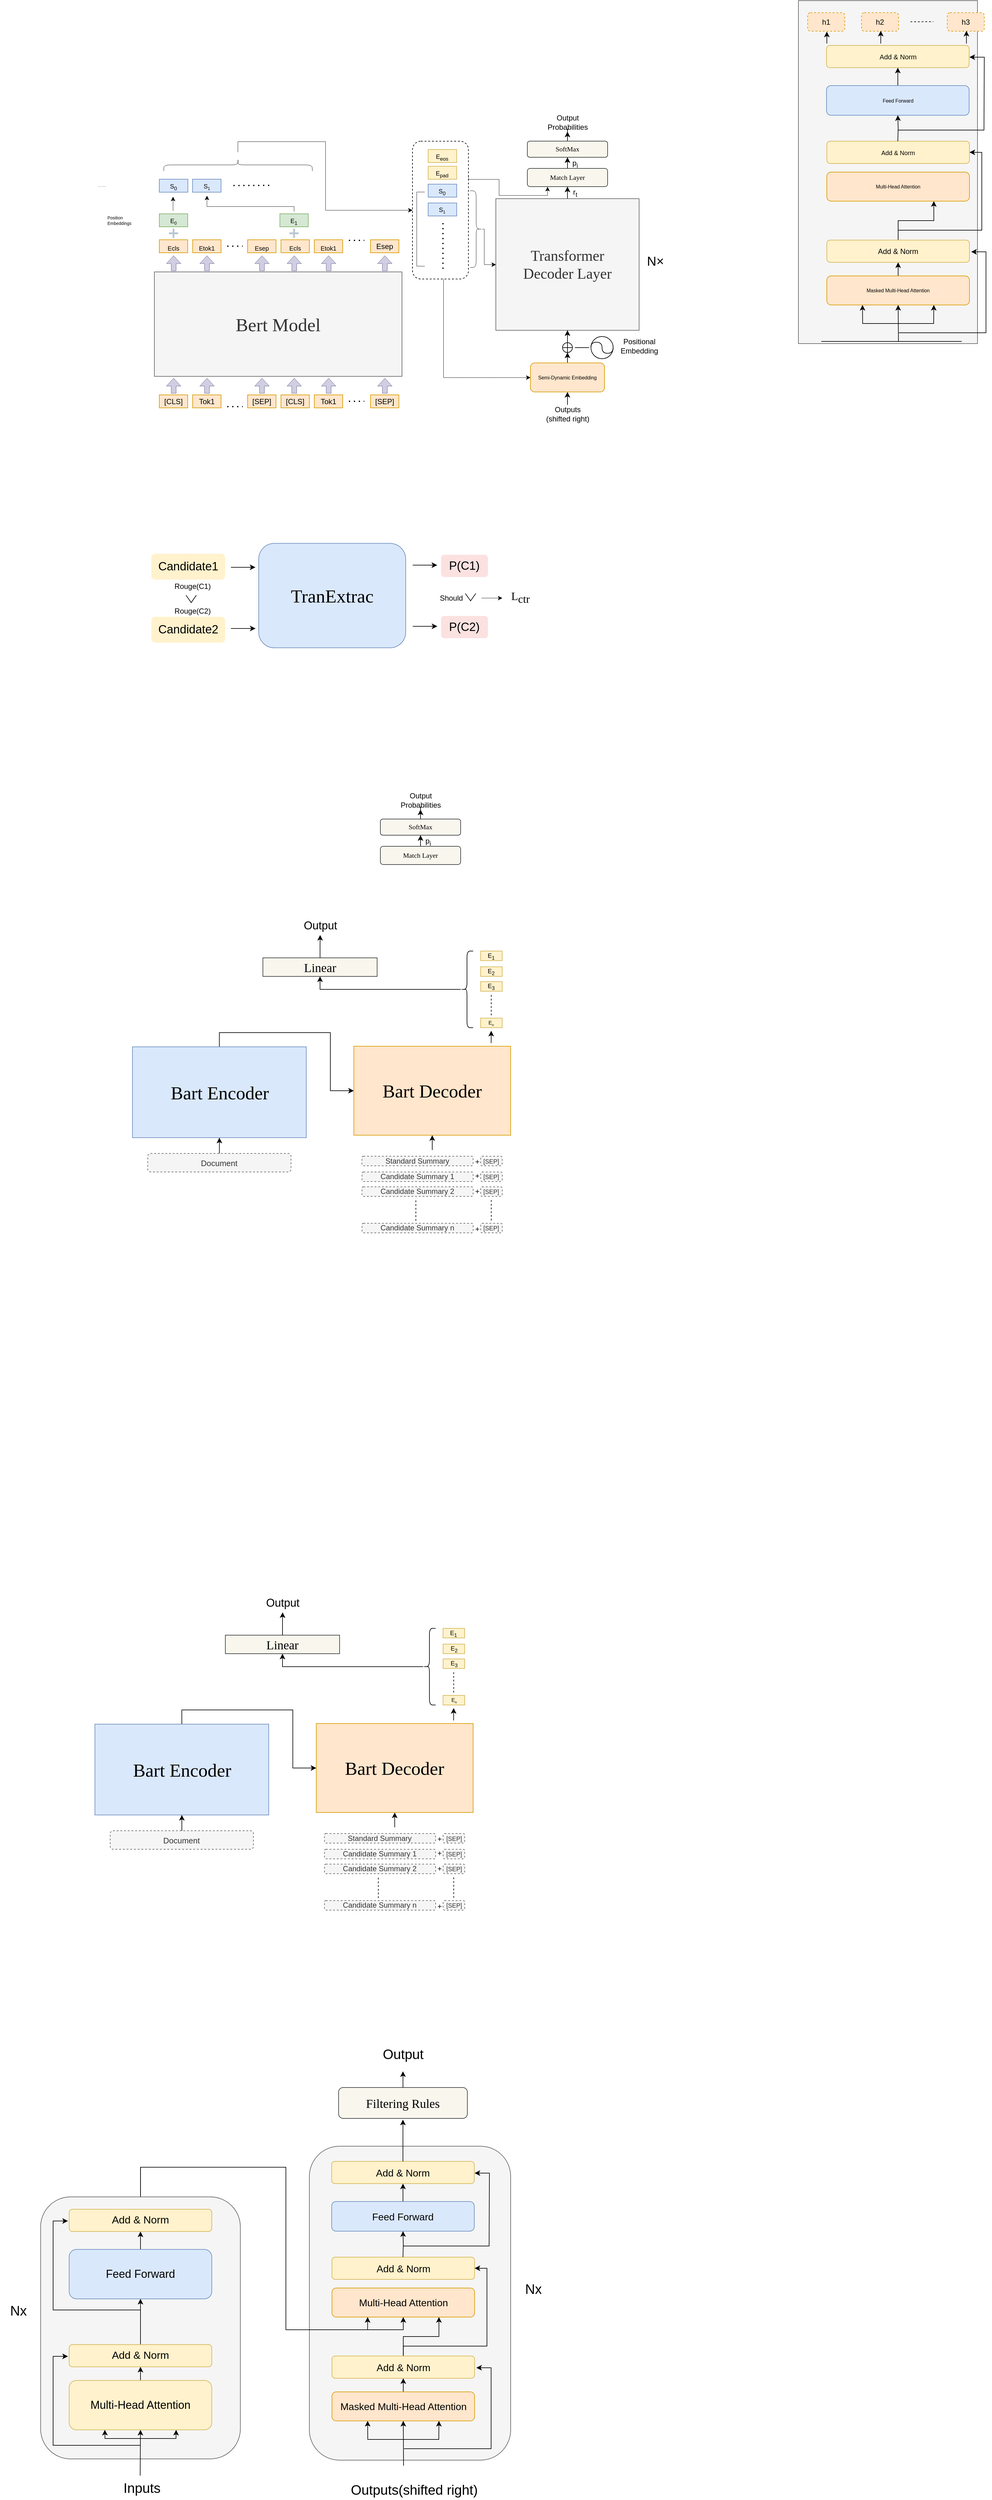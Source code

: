 <mxfile version="22.0.4" type="github">
  <diagram name="第 1 页" id="GxQK_DEnWvKfhFOQbTR9">
    <mxGraphModel dx="1916" dy="965" grid="0" gridSize="10" guides="1" tooltips="1" connect="1" arrows="1" fold="1" page="0" pageScale="1" pageWidth="827" pageHeight="1169" math="0" shadow="0">
      <root>
        <mxCell id="0" />
        <mxCell id="1" parent="0" />
        <mxCell id="9XsTnUJZMxhETQrmNMJy-48" value="" style="rounded=1;whiteSpace=wrap;html=1;fillColor=#f5f5f5;fontColor=#333333;strokeColor=#666666;fontSize=31;fontFamily=Verdana;" vertex="1" parent="1">
          <mxGeometry x="309" y="3558" width="326" height="508" as="geometry" />
        </mxCell>
        <mxCell id="VAZFquoiUveWAmCz0Ofh-103" style="edgeStyle=orthogonalEdgeStyle;rounded=0;orthogonalLoop=1;jettySize=auto;html=1;exitX=1;exitY=0.25;exitDx=0;exitDy=0;entryX=0.25;entryY=1;entryDx=0;entryDy=0;strokeWidth=0.5;" parent="1" source="VAZFquoiUveWAmCz0Ofh-54" target="VAZFquoiUveWAmCz0Ofh-84" edge="1">
          <mxGeometry relative="1" as="geometry">
            <Array as="points">
              <mxPoint x="616" y="375" />
              <mxPoint x="616" y="401" />
              <mxPoint x="695" y="401" />
            </Array>
          </mxGeometry>
        </mxCell>
        <mxCell id="VAZFquoiUveWAmCz0Ofh-105" style="edgeStyle=orthogonalEdgeStyle;rounded=0;orthogonalLoop=1;jettySize=auto;html=1;entryX=0;entryY=0.5;entryDx=0;entryDy=0;strokeWidth=0.5;" parent="1" source="VAZFquoiUveWAmCz0Ofh-54" target="VAZFquoiUveWAmCz0Ofh-64" edge="1">
          <mxGeometry relative="1" as="geometry">
            <Array as="points">
              <mxPoint x="526" y="696" />
            </Array>
          </mxGeometry>
        </mxCell>
        <mxCell id="VAZFquoiUveWAmCz0Ofh-54" value="" style="rounded=1;whiteSpace=wrap;html=1;dashed=1;" parent="1" vertex="1">
          <mxGeometry x="476" y="313.5" width="90.63" height="223" as="geometry" />
        </mxCell>
        <mxCell id="7UEbHdidYQ2ZTFkR19P8-2" value="[CLS]" style="rounded=0;whiteSpace=wrap;html=1;fillColor=#ffe6cc;strokeColor=#d79b00;" parent="1" vertex="1">
          <mxGeometry x="66" y="724" width="46" height="21" as="geometry" />
        </mxCell>
        <mxCell id="7UEbHdidYQ2ZTFkR19P8-3" value="Tok1" style="rounded=0;whiteSpace=wrap;html=1;fillColor=#ffe6cc;strokeColor=#d79b00;" parent="1" vertex="1">
          <mxGeometry x="120" y="724" width="46" height="21" as="geometry" />
        </mxCell>
        <mxCell id="7UEbHdidYQ2ZTFkR19P8-5" value="[SEP]" style="rounded=0;whiteSpace=wrap;html=1;fillColor=#ffe6cc;strokeColor=#d79b00;" parent="1" vertex="1">
          <mxGeometry x="408" y="724" width="46" height="21" as="geometry" />
        </mxCell>
        <mxCell id="7UEbHdidYQ2ZTFkR19P8-7" value="Tok1" style="rounded=0;whiteSpace=wrap;html=1;fillColor=#ffe6cc;strokeColor=#d79b00;" parent="1" vertex="1">
          <mxGeometry x="317" y="724" width="46" height="21" as="geometry" />
        </mxCell>
        <mxCell id="7UEbHdidYQ2ZTFkR19P8-8" value="[CLS]" style="rounded=0;whiteSpace=wrap;html=1;fillColor=#ffe6cc;strokeColor=#d79b00;" parent="1" vertex="1">
          <mxGeometry x="263" y="724" width="46" height="21" as="geometry" />
        </mxCell>
        <mxCell id="7UEbHdidYQ2ZTFkR19P8-9" value="[SEP]" style="rounded=0;whiteSpace=wrap;html=1;fillColor=#ffe6cc;strokeColor=#d79b00;" parent="1" vertex="1">
          <mxGeometry x="209" y="724" width="46" height="21" as="geometry" />
        </mxCell>
        <mxCell id="7UEbHdidYQ2ZTFkR19P8-10" value="" style="endArrow=none;dashed=1;html=1;dashPattern=1 3;strokeWidth=2;rounded=0;" parent="1" edge="1">
          <mxGeometry width="50" height="50" relative="1" as="geometry">
            <mxPoint x="176" y="743" as="sourcePoint" />
            <mxPoint x="201" y="743" as="targetPoint" />
          </mxGeometry>
        </mxCell>
        <mxCell id="7UEbHdidYQ2ZTFkR19P8-11" value="" style="endArrow=none;dashed=1;html=1;dashPattern=1 3;strokeWidth=2;rounded=0;" parent="1" edge="1">
          <mxGeometry width="50" height="50" relative="1" as="geometry">
            <mxPoint x="373" y="734.41" as="sourcePoint" />
            <mxPoint x="398" y="734.41" as="targetPoint" />
          </mxGeometry>
        </mxCell>
        <mxCell id="7UEbHdidYQ2ZTFkR19P8-12" value="Bert Model" style="rounded=0;whiteSpace=wrap;html=1;fillColor=#f5f5f5;fontColor=#333333;strokeColor=#666666;fontSize=30;fontFamily=Verdana;" parent="1" vertex="1">
          <mxGeometry x="58" y="525" width="401" height="169" as="geometry" />
        </mxCell>
        <mxCell id="7UEbHdidYQ2ZTFkR19P8-13" value="&lt;sub&gt;Ecls&lt;/sub&gt;" style="rounded=0;whiteSpace=wrap;html=1;fillColor=#ffe6cc;strokeColor=#d79b00;" parent="1" vertex="1">
          <mxGeometry x="66" y="473" width="46" height="21" as="geometry" />
        </mxCell>
        <mxCell id="7UEbHdidYQ2ZTFkR19P8-14" value="&lt;sub&gt;Etok1&lt;/sub&gt;" style="rounded=0;whiteSpace=wrap;html=1;fillColor=#ffe6cc;strokeColor=#d79b00;" parent="1" vertex="1">
          <mxGeometry x="120" y="473" width="46" height="21" as="geometry" />
        </mxCell>
        <mxCell id="7UEbHdidYQ2ZTFkR19P8-15" value="&lt;font style=&quot;font-size: 12px;&quot;&gt;Esep&lt;/font&gt;" style="rounded=0;whiteSpace=wrap;html=1;fillColor=#ffe6cc;strokeColor=#d79b00;" parent="1" vertex="1">
          <mxGeometry x="408" y="473" width="46" height="21" as="geometry" />
        </mxCell>
        <mxCell id="7UEbHdidYQ2ZTFkR19P8-16" value="&lt;sub&gt;Etok1&lt;/sub&gt;" style="rounded=0;whiteSpace=wrap;html=1;fillColor=#ffe6cc;strokeColor=#d79b00;" parent="1" vertex="1">
          <mxGeometry x="317" y="473" width="46" height="21" as="geometry" />
        </mxCell>
        <mxCell id="7UEbHdidYQ2ZTFkR19P8-17" value="&lt;sub&gt;Ecls&lt;/sub&gt;" style="rounded=0;whiteSpace=wrap;html=1;fillColor=#ffe6cc;strokeColor=#d79b00;" parent="1" vertex="1">
          <mxGeometry x="263" y="473" width="46" height="21" as="geometry" />
        </mxCell>
        <mxCell id="7UEbHdidYQ2ZTFkR19P8-18" value="&lt;sub&gt;Esep&lt;/sub&gt;" style="rounded=0;whiteSpace=wrap;html=1;fillColor=#ffe6cc;strokeColor=#d79b00;" parent="1" vertex="1">
          <mxGeometry x="209" y="473" width="46" height="21" as="geometry" />
        </mxCell>
        <mxCell id="7UEbHdidYQ2ZTFkR19P8-19" value="" style="endArrow=none;dashed=1;html=1;dashPattern=1 3;strokeWidth=2;rounded=0;" parent="1" edge="1">
          <mxGeometry width="50" height="50" relative="1" as="geometry">
            <mxPoint x="176" y="483.38" as="sourcePoint" />
            <mxPoint x="201" y="483.38" as="targetPoint" />
          </mxGeometry>
        </mxCell>
        <mxCell id="7UEbHdidYQ2ZTFkR19P8-20" value="" style="endArrow=none;dashed=1;html=1;dashPattern=1 3;strokeWidth=2;rounded=0;" parent="1" edge="1">
          <mxGeometry width="50" height="50" relative="1" as="geometry">
            <mxPoint x="373" y="474" as="sourcePoint" />
            <mxPoint x="398" y="474" as="targetPoint" />
          </mxGeometry>
        </mxCell>
        <mxCell id="7UEbHdidYQ2ZTFkR19P8-26" value="" style="html=1;shadow=0;align=center;verticalAlign=middle;shape=mxgraph.arrows2.arrow;dy=0.66;dx=12.79;notch=0;rotation=-90;strokeColor=#56517e;strokeWidth=0.5;fillColor=#d0cee2;rounded=0;" parent="1" vertex="1">
          <mxGeometry x="76.75" y="697.25" width="24.5" height="23.5" as="geometry" />
        </mxCell>
        <mxCell id="7UEbHdidYQ2ZTFkR19P8-27" value="" style="html=1;shadow=0;align=center;verticalAlign=middle;shape=mxgraph.arrows2.arrow;dy=0.66;dx=12.79;notch=0;rotation=-90;strokeColor=#56517e;strokeWidth=0.5;fillColor=#d0cee2;rounded=0;" parent="1" vertex="1">
          <mxGeometry x="130.75" y="697.25" width="24.5" height="23.5" as="geometry" />
        </mxCell>
        <mxCell id="7UEbHdidYQ2ZTFkR19P8-28" value="" style="html=1;shadow=0;align=center;verticalAlign=middle;shape=mxgraph.arrows2.arrow;dy=0.66;dx=12.79;notch=0;rotation=-90;strokeColor=#56517e;strokeWidth=0.5;fillColor=#d0cee2;rounded=0;" parent="1" vertex="1">
          <mxGeometry x="219.75" y="697.25" width="24.5" height="23.5" as="geometry" />
        </mxCell>
        <mxCell id="7UEbHdidYQ2ZTFkR19P8-29" value="" style="html=1;shadow=0;align=center;verticalAlign=middle;shape=mxgraph.arrows2.arrow;dy=0.66;dx=12.79;notch=0;rotation=-90;strokeColor=#56517e;strokeWidth=0.5;fillColor=#d0cee2;rounded=0;" parent="1" vertex="1">
          <mxGeometry x="272" y="697.25" width="24.5" height="23.5" as="geometry" />
        </mxCell>
        <mxCell id="7UEbHdidYQ2ZTFkR19P8-30" value="" style="html=1;shadow=0;align=center;verticalAlign=middle;shape=mxgraph.arrows2.arrow;dy=0.66;dx=12.79;notch=0;rotation=-90;strokeColor=#56517e;strokeWidth=0.5;fillColor=#d0cee2;rounded=0;" parent="1" vertex="1">
          <mxGeometry x="327.75" y="697.25" width="24.5" height="23.5" as="geometry" />
        </mxCell>
        <mxCell id="7UEbHdidYQ2ZTFkR19P8-31" value="" style="html=1;shadow=0;align=center;verticalAlign=middle;shape=mxgraph.arrows2.arrow;dy=0.66;dx=12.79;notch=0;rotation=-90;strokeColor=#56517e;strokeWidth=0.5;fillColor=#d0cee2;rounded=0;" parent="1" vertex="1">
          <mxGeometry x="418.75" y="697.25" width="24.5" height="23.5" as="geometry" />
        </mxCell>
        <mxCell id="7UEbHdidYQ2ZTFkR19P8-33" value="" style="html=1;shadow=0;align=center;verticalAlign=middle;shape=mxgraph.arrows2.arrow;dy=0.66;dx=12.79;notch=0;rotation=-90;strokeColor=#56517e;strokeWidth=0.5;fillColor=#d0cee2;rounded=0;" parent="1" vertex="1">
          <mxGeometry x="76.75" y="499" width="24.5" height="23.5" as="geometry" />
        </mxCell>
        <mxCell id="7UEbHdidYQ2ZTFkR19P8-34" value="" style="html=1;shadow=0;align=center;verticalAlign=middle;shape=mxgraph.arrows2.arrow;dy=0.66;dx=12.79;notch=0;rotation=-90;strokeColor=#56517e;strokeWidth=0.5;fillColor=#d0cee2;rounded=0;" parent="1" vertex="1">
          <mxGeometry x="130.75" y="499" width="24.5" height="23.5" as="geometry" />
        </mxCell>
        <mxCell id="7UEbHdidYQ2ZTFkR19P8-35" value="" style="html=1;shadow=0;align=center;verticalAlign=middle;shape=mxgraph.arrows2.arrow;dy=0.66;dx=12.79;notch=0;rotation=-90;strokeColor=#56517e;strokeWidth=0.5;fillColor=#d0cee2;rounded=0;" parent="1" vertex="1">
          <mxGeometry x="219.75" y="499" width="24.5" height="23.5" as="geometry" />
        </mxCell>
        <mxCell id="7UEbHdidYQ2ZTFkR19P8-36" value="" style="html=1;shadow=0;align=center;verticalAlign=middle;shape=mxgraph.arrows2.arrow;dy=0.66;dx=12.79;notch=0;rotation=-90;strokeColor=#56517e;strokeWidth=0.5;fillColor=#d0cee2;rounded=0;" parent="1" vertex="1">
          <mxGeometry x="272" y="499" width="24.5" height="23.5" as="geometry" />
        </mxCell>
        <mxCell id="7UEbHdidYQ2ZTFkR19P8-37" value="" style="html=1;shadow=0;align=center;verticalAlign=middle;shape=mxgraph.arrows2.arrow;dy=0.66;dx=12.79;notch=0;rotation=-90;strokeColor=#56517e;strokeWidth=0.5;fillColor=#d0cee2;rounded=0;" parent="1" vertex="1">
          <mxGeometry x="327.75" y="499" width="24.5" height="23.5" as="geometry" />
        </mxCell>
        <mxCell id="7UEbHdidYQ2ZTFkR19P8-38" value="" style="html=1;shadow=0;align=center;verticalAlign=middle;shape=mxgraph.arrows2.arrow;dy=0.66;dx=12.79;notch=0;rotation=-90;strokeColor=#56517e;strokeWidth=0.5;fillColor=#d0cee2;rounded=0;" parent="1" vertex="1">
          <mxGeometry x="418.75" y="499" width="24.5" height="23.5" as="geometry" />
        </mxCell>
        <mxCell id="7UEbHdidYQ2ZTFkR19P8-39" value="&lt;span style=&quot;font-size: 10px;&quot;&gt;E&lt;/span&gt;&lt;span style=&quot;font-size: 8.333px;&quot;&gt;&lt;sub&gt;0&lt;/sub&gt;&lt;/span&gt;" style="rounded=0;whiteSpace=wrap;html=1;fillColor=#d5e8d4;strokeColor=#82b366;" parent="1" vertex="1">
          <mxGeometry x="66" y="431" width="46" height="21" as="geometry" />
        </mxCell>
        <mxCell id="VAZFquoiUveWAmCz0Ofh-47" style="edgeStyle=orthogonalEdgeStyle;rounded=0;orthogonalLoop=1;jettySize=auto;html=1;strokeWidth=0.5;" parent="1" edge="1">
          <mxGeometry relative="1" as="geometry">
            <mxPoint x="142.925" y="401.281" as="targetPoint" />
            <mxPoint x="284" y="427" as="sourcePoint" />
            <Array as="points">
              <mxPoint x="284" y="419" />
              <mxPoint x="143" y="419" />
            </Array>
          </mxGeometry>
        </mxCell>
        <mxCell id="7UEbHdidYQ2ZTFkR19P8-40" value="&lt;span style=&quot;font-size: 10px;&quot;&gt;E&lt;sub&gt;1&lt;/sub&gt;&lt;/span&gt;" style="rounded=0;whiteSpace=wrap;html=1;fillColor=#d5e8d4;strokeColor=#82b366;" parent="1" vertex="1">
          <mxGeometry x="261.25" y="431" width="46" height="21" as="geometry" />
        </mxCell>
        <mxCell id="7UEbHdidYQ2ZTFkR19P8-42" value="" style="shape=cross;whiteSpace=wrap;html=1;fillColor=#bac8d3;strokeColor=none;" parent="1" vertex="1">
          <mxGeometry x="81.5" y="455" width="15" height="15" as="geometry" />
        </mxCell>
        <mxCell id="7UEbHdidYQ2ZTFkR19P8-44" value="" style="shape=cross;whiteSpace=wrap;html=1;fillColor=#bac8d3;strokeColor=none;" parent="1" vertex="1">
          <mxGeometry x="276.75" y="455" width="15" height="15" as="geometry" />
        </mxCell>
        <mxCell id="7UEbHdidYQ2ZTFkR19P8-47" value="Position Embeddings" style="text;html=1;strokeColor=none;fillColor=none;align=left;verticalAlign=middle;whiteSpace=wrap;rounded=0;fontSize=7;fontFamily=Helvetica;" parent="1" vertex="1">
          <mxGeometry x="-20" y="426.5" width="60" height="30" as="geometry" />
        </mxCell>
        <mxCell id="VAZFquoiUveWAmCz0Ofh-1" value="" style="endArrow=classic;html=1;fontSize=7;strokeWidth=0.5;rounded=1;" parent="1" edge="1">
          <mxGeometry width="50" height="50" relative="1" as="geometry">
            <mxPoint x="88" y="426" as="sourcePoint" />
            <mxPoint x="88" y="403" as="targetPoint" />
          </mxGeometry>
        </mxCell>
        <mxCell id="VAZFquoiUveWAmCz0Ofh-5" value="&lt;span style=&quot;font-size: 10px;&quot;&gt;S&lt;sub&gt;0&lt;/sub&gt;&lt;/span&gt;" style="rounded=0;whiteSpace=wrap;html=1;fillColor=#dae8fc;strokeColor=#6c8ebf;" parent="1" vertex="1">
          <mxGeometry x="66" y="375" width="46.25" height="21" as="geometry" />
        </mxCell>
        <mxCell id="VAZFquoiUveWAmCz0Ofh-6" value="&lt;span style=&quot;font-size: 10px;&quot;&gt;S&lt;/span&gt;&lt;span style=&quot;font-size: 8.333px;&quot;&gt;&lt;sub&gt;1&lt;/sub&gt;&lt;/span&gt;" style="rounded=0;whiteSpace=wrap;html=1;fillColor=#dae8fc;strokeColor=#6c8ebf;" parent="1" vertex="1">
          <mxGeometry x="119.75" y="375" width="46.25" height="21" as="geometry" />
        </mxCell>
        <mxCell id="VAZFquoiUveWAmCz0Ofh-7" value="" style="endArrow=none;dashed=1;html=1;dashPattern=1 3;strokeWidth=2;rounded=0;" parent="1" edge="1">
          <mxGeometry width="50" height="50" relative="1" as="geometry">
            <mxPoint x="186" y="385.24" as="sourcePoint" />
            <mxPoint x="250" y="385" as="targetPoint" />
          </mxGeometry>
        </mxCell>
        <mxCell id="VAZFquoiUveWAmCz0Ofh-8" value="Sentence-Level Embeddings" style="text;html=1;strokeColor=none;fillColor=none;align=left;verticalAlign=middle;whiteSpace=wrap;rounded=0;fontSize=1;fontFamily=Helvetica;" parent="1" vertex="1">
          <mxGeometry x="-35" y="370.5" width="90" height="30" as="geometry" />
        </mxCell>
        <mxCell id="VAZFquoiUveWAmCz0Ofh-9" value="" style="rounded=0;whiteSpace=wrap;html=1;fillColor=#f5f5f5;fontColor=#333333;strokeColor=#666666;fontSize=31;fontFamily=Verdana;" parent="1" vertex="1">
          <mxGeometry x="1101" y="86.0" width="290" height="555" as="geometry" />
        </mxCell>
        <mxCell id="VAZFquoiUveWAmCz0Ofh-10" style="edgeStyle=orthogonalEdgeStyle;rounded=0;orthogonalLoop=1;jettySize=auto;html=1;" parent="1" source="VAZFquoiUveWAmCz0Ofh-11" target="VAZFquoiUveWAmCz0Ofh-12" edge="1">
          <mxGeometry relative="1" as="geometry" />
        </mxCell>
        <mxCell id="VAZFquoiUveWAmCz0Ofh-11" value="&lt;font style=&quot;font-size: 8px;&quot;&gt;Masked Multi-Head Attention&lt;/font&gt;" style="rounded=1;whiteSpace=wrap;html=1;fillColor=#ffe6cc;strokeColor=#d79b00;fontSize=8;" parent="1" vertex="1">
          <mxGeometry x="1147" y="531.5" width="231" height="47" as="geometry" />
        </mxCell>
        <mxCell id="VAZFquoiUveWAmCz0Ofh-39" style="edgeStyle=orthogonalEdgeStyle;rounded=0;orthogonalLoop=1;jettySize=auto;html=1;entryX=0.75;entryY=1;entryDx=0;entryDy=0;" parent="1" source="VAZFquoiUveWAmCz0Ofh-12" target="VAZFquoiUveWAmCz0Ofh-24" edge="1">
          <mxGeometry relative="1" as="geometry" />
        </mxCell>
        <mxCell id="VAZFquoiUveWAmCz0Ofh-41" style="edgeStyle=orthogonalEdgeStyle;rounded=0;orthogonalLoop=1;jettySize=auto;html=1;entryX=1;entryY=0.5;entryDx=0;entryDy=0;" parent="1" source="VAZFquoiUveWAmCz0Ofh-12" target="VAZFquoiUveWAmCz0Ofh-25" edge="1">
          <mxGeometry relative="1" as="geometry">
            <Array as="points">
              <mxPoint x="1263" y="457.5" />
              <mxPoint x="1398" y="457.5" />
              <mxPoint x="1398" y="331.5" />
            </Array>
          </mxGeometry>
        </mxCell>
        <mxCell id="VAZFquoiUveWAmCz0Ofh-12" value="Add &amp;amp; Norm" style="rounded=1;whiteSpace=wrap;html=1;fontSize=12;fillColor=#fff2cc;strokeColor=#d6b656;" parent="1" vertex="1">
          <mxGeometry x="1147" y="473.5" width="231" height="36" as="geometry" />
        </mxCell>
        <mxCell id="VAZFquoiUveWAmCz0Ofh-13" value="" style="endArrow=classic;html=1;rounded=0;entryX=0.5;entryY=1;entryDx=0;entryDy=0;" parent="1" target="VAZFquoiUveWAmCz0Ofh-11" edge="1">
          <mxGeometry width="50" height="50" relative="1" as="geometry">
            <mxPoint x="1263" y="637.5" as="sourcePoint" />
            <mxPoint x="1280" y="455.5" as="targetPoint" />
          </mxGeometry>
        </mxCell>
        <mxCell id="VAZFquoiUveWAmCz0Ofh-14" value="" style="endArrow=classic;startArrow=classic;html=1;rounded=0;exitX=0.25;exitY=1;exitDx=0;exitDy=0;entryX=0.75;entryY=1;entryDx=0;entryDy=0;" parent="1" source="VAZFquoiUveWAmCz0Ofh-11" target="VAZFquoiUveWAmCz0Ofh-11" edge="1">
          <mxGeometry width="50" height="50" relative="1" as="geometry">
            <mxPoint x="1230" y="505.5" as="sourcePoint" />
            <mxPoint x="1494" y="523.5" as="targetPoint" />
            <Array as="points">
              <mxPoint x="1205" y="608.5" />
              <mxPoint x="1301" y="608.5" />
              <mxPoint x="1320" y="608.5" />
            </Array>
          </mxGeometry>
        </mxCell>
        <mxCell id="VAZFquoiUveWAmCz0Ofh-15" value="" style="endArrow=classic;html=1;rounded=0;" parent="1" edge="1">
          <mxGeometry width="50" height="50" relative="1" as="geometry">
            <mxPoint x="1263.75" y="623.5" as="sourcePoint" />
            <mxPoint x="1380.75" y="492.5" as="targetPoint" />
            <Array as="points">
              <mxPoint x="1404.75" y="623.5" />
              <mxPoint x="1404.75" y="492.5" />
            </Array>
          </mxGeometry>
        </mxCell>
        <mxCell id="VAZFquoiUveWAmCz0Ofh-23" value="" style="endArrow=none;html=1;rounded=0;" parent="1" edge="1">
          <mxGeometry width="50" height="50" relative="1" as="geometry">
            <mxPoint x="1138" y="637.5" as="sourcePoint" />
            <mxPoint x="1365.5" y="637.5" as="targetPoint" />
          </mxGeometry>
        </mxCell>
        <mxCell id="VAZFquoiUveWAmCz0Ofh-24" value="&lt;font style=&quot;font-size: 8px;&quot;&gt;Multi-Head Attention&lt;/font&gt;" style="rounded=1;whiteSpace=wrap;html=1;fillColor=#ffe6cc;strokeColor=#d79b00;fontSize=8;" parent="1" vertex="1">
          <mxGeometry x="1147" y="363.5" width="231" height="47" as="geometry" />
        </mxCell>
        <mxCell id="VAZFquoiUveWAmCz0Ofh-25" value="Add &amp;amp; Norm" style="rounded=1;whiteSpace=wrap;html=1;fontSize=10;fillColor=#fff2cc;strokeColor=#d6b656;" parent="1" vertex="1">
          <mxGeometry x="1147" y="313.5" width="231" height="36" as="geometry" />
        </mxCell>
        <mxCell id="VAZFquoiUveWAmCz0Ofh-26" value="" style="edgeStyle=orthogonalEdgeStyle;rounded=0;orthogonalLoop=1;jettySize=auto;html=1;" parent="1" source="VAZFquoiUveWAmCz0Ofh-27" target="VAZFquoiUveWAmCz0Ofh-29" edge="1">
          <mxGeometry relative="1" as="geometry" />
        </mxCell>
        <mxCell id="VAZFquoiUveWAmCz0Ofh-27" value="&lt;font style=&quot;font-size: 8px;&quot;&gt;Feed Forward&lt;/font&gt;" style="rounded=1;whiteSpace=wrap;html=1;fillColor=#dae8fc;strokeColor=#6c8ebf;fontSize=8;" parent="1" vertex="1">
          <mxGeometry x="1146.5" y="223.5" width="231" height="48" as="geometry" />
        </mxCell>
        <mxCell id="VAZFquoiUveWAmCz0Ofh-28" style="edgeStyle=orthogonalEdgeStyle;rounded=0;orthogonalLoop=1;jettySize=auto;html=1;" parent="1" target="VAZFquoiUveWAmCz0Ofh-27" edge="1">
          <mxGeometry relative="1" as="geometry">
            <mxPoint x="1262" y="313.5" as="sourcePoint" />
          </mxGeometry>
        </mxCell>
        <mxCell id="VAZFquoiUveWAmCz0Ofh-29" value="Add &amp;amp; Norm" style="rounded=1;whiteSpace=wrap;html=1;fontSize=11;fillColor=#fff2cc;strokeColor=#d6b656;" parent="1" vertex="1">
          <mxGeometry x="1146.5" y="158.5" width="231" height="36" as="geometry" />
        </mxCell>
        <mxCell id="VAZFquoiUveWAmCz0Ofh-30" value="" style="endArrow=classic;html=1;rounded=0;" parent="1" edge="1">
          <mxGeometry width="50" height="50" relative="1" as="geometry">
            <mxPoint x="1262.5" y="295.5" as="sourcePoint" />
            <mxPoint x="1378" y="177.5" as="targetPoint" />
            <Array as="points">
              <mxPoint x="1401.5" y="295.5" />
              <mxPoint x="1402" y="177.5" />
            </Array>
          </mxGeometry>
        </mxCell>
        <mxCell id="VAZFquoiUveWAmCz0Ofh-31" value="h1" style="text;html=1;strokeColor=#d79b00;fillColor=#ffe6cc;align=center;verticalAlign=middle;whiteSpace=wrap;rounded=1;dashed=1;" parent="1" vertex="1">
          <mxGeometry x="1116" y="105.5" width="60" height="30" as="geometry" />
        </mxCell>
        <mxCell id="VAZFquoiUveWAmCz0Ofh-32" value="" style="endArrow=classic;html=1;rounded=0;exitX=0.5;exitY=0;exitDx=0;exitDy=0;entryX=0.114;entryY=1.028;entryDx=0;entryDy=0;entryPerimeter=0;" parent="1" edge="1">
          <mxGeometry width="50" height="50" relative="1" as="geometry">
            <mxPoint x="1147.1" y="155.5" as="sourcePoint" />
            <mxPoint x="1147" y="136.18" as="targetPoint" />
          </mxGeometry>
        </mxCell>
        <mxCell id="VAZFquoiUveWAmCz0Ofh-33" value="h2" style="text;html=1;strokeColor=#d79b00;fillColor=#ffe6cc;align=center;verticalAlign=middle;whiteSpace=wrap;rounded=1;dashed=1;" parent="1" vertex="1">
          <mxGeometry x="1203.25" y="105.5" width="60" height="30" as="geometry" />
        </mxCell>
        <mxCell id="VAZFquoiUveWAmCz0Ofh-34" value="" style="endArrow=classic;html=1;rounded=0;exitX=0.5;exitY=0;exitDx=0;exitDy=0;" parent="1" edge="1">
          <mxGeometry width="50" height="50" relative="1" as="geometry">
            <mxPoint x="1234.35" y="155.5" as="sourcePoint" />
            <mxPoint x="1234.35" y="134.84" as="targetPoint" />
          </mxGeometry>
        </mxCell>
        <mxCell id="VAZFquoiUveWAmCz0Ofh-35" value="" style="endArrow=none;dashed=1;html=1;rounded=0;" parent="1" edge="1">
          <mxGeometry width="50" height="50" relative="1" as="geometry">
            <mxPoint x="1282.5" y="120.3" as="sourcePoint" />
            <mxPoint x="1319.5" y="120.07" as="targetPoint" />
          </mxGeometry>
        </mxCell>
        <mxCell id="VAZFquoiUveWAmCz0Ofh-36" value="h3" style="text;html=1;strokeColor=#d79b00;fillColor=#ffe6cc;align=center;verticalAlign=middle;whiteSpace=wrap;rounded=1;dashed=1;" parent="1" vertex="1">
          <mxGeometry x="1342" y="105.5" width="60" height="30" as="geometry" />
        </mxCell>
        <mxCell id="VAZFquoiUveWAmCz0Ofh-37" value="" style="endArrow=classic;html=1;rounded=0;exitX=0.5;exitY=0;exitDx=0;exitDy=0;" parent="1" edge="1">
          <mxGeometry width="50" height="50" relative="1" as="geometry">
            <mxPoint x="1373.1" y="155.5" as="sourcePoint" />
            <mxPoint x="1373.1" y="134.84" as="targetPoint" />
          </mxGeometry>
        </mxCell>
        <mxCell id="VAZFquoiUveWAmCz0Ofh-45" value="&lt;span style=&quot;font-size: 10px;&quot;&gt;E&lt;sub&gt;eos&lt;/sub&gt;&lt;/span&gt;" style="rounded=0;whiteSpace=wrap;html=1;fillColor=#fff2cc;strokeColor=#d6b656;" parent="1" vertex="1">
          <mxGeometry x="501.37" y="327" width="46.25" height="21" as="geometry" />
        </mxCell>
        <mxCell id="VAZFquoiUveWAmCz0Ofh-46" value="&lt;span style=&quot;font-size: 10px;&quot;&gt;E&lt;sub&gt;pad&lt;/sub&gt;&lt;/span&gt;" style="rounded=0;whiteSpace=wrap;html=1;fillColor=#fff2cc;strokeColor=#d6b656;" parent="1" vertex="1">
          <mxGeometry x="501.37" y="354" width="46.25" height="21" as="geometry" />
        </mxCell>
        <mxCell id="VAZFquoiUveWAmCz0Ofh-107" style="edgeStyle=orthogonalEdgeStyle;rounded=0;orthogonalLoop=1;jettySize=auto;html=1;entryX=0;entryY=0.5;entryDx=0;entryDy=0;strokeWidth=0.5;" parent="1" target="VAZFquoiUveWAmCz0Ofh-54" edge="1">
          <mxGeometry relative="1" as="geometry">
            <mxPoint x="193" y="331" as="sourcePoint" />
            <Array as="points">
              <mxPoint x="193" y="314" />
              <mxPoint x="335" y="314" />
              <mxPoint x="335" y="425" />
            </Array>
          </mxGeometry>
        </mxCell>
        <mxCell id="VAZFquoiUveWAmCz0Ofh-48" value="" style="shape=curlyBracket;whiteSpace=wrap;html=1;rounded=1;flipH=1;labelPosition=right;verticalLabelPosition=middle;align=left;verticalAlign=middle;rotation=-90;strokeWidth=0.5;" parent="1" vertex="1">
          <mxGeometry x="183.37" y="231.37" width="19.75" height="240.5" as="geometry" />
        </mxCell>
        <mxCell id="VAZFquoiUveWAmCz0Ofh-49" value="&lt;span style=&quot;font-size: 10px;&quot;&gt;S&lt;sub&gt;0&lt;/sub&gt;&lt;/span&gt;" style="rounded=0;whiteSpace=wrap;html=1;fillColor=#dae8fc;strokeColor=#6c8ebf;" parent="1" vertex="1">
          <mxGeometry x="501.37" y="383" width="46.25" height="21" as="geometry" />
        </mxCell>
        <mxCell id="VAZFquoiUveWAmCz0Ofh-50" value="&lt;span style=&quot;font-size: 10px;&quot;&gt;S&lt;/span&gt;&lt;span style=&quot;font-size: 8.333px;&quot;&gt;&lt;sub&gt;1&lt;/sub&gt;&lt;/span&gt;" style="rounded=0;whiteSpace=wrap;html=1;fillColor=#dae8fc;strokeColor=#6c8ebf;" parent="1" vertex="1">
          <mxGeometry x="501.37" y="413.5" width="46.25" height="21" as="geometry" />
        </mxCell>
        <mxCell id="VAZFquoiUveWAmCz0Ofh-51" value="" style="endArrow=none;dashed=1;html=1;dashPattern=1 3;strokeWidth=2;rounded=0;" parent="1" edge="1">
          <mxGeometry width="50" height="50" relative="1" as="geometry">
            <mxPoint x="525.37" y="520" as="sourcePoint" />
            <mxPoint x="525.37" y="444" as="targetPoint" />
          </mxGeometry>
        </mxCell>
        <mxCell id="VAZFquoiUveWAmCz0Ofh-52" value="" style="shape=partialRectangle;whiteSpace=wrap;html=1;bottom=1;right=1;left=1;top=0;fillColor=none;routingCenterX=-0.5;rotation=90;strokeWidth=0.5;" parent="1" vertex="1">
          <mxGeometry x="429" y="449.12" width="120" height="12.75" as="geometry" />
        </mxCell>
        <mxCell id="VAZFquoiUveWAmCz0Ofh-106" style="edgeStyle=orthogonalEdgeStyle;rounded=0;orthogonalLoop=1;jettySize=auto;html=1;entryX=0;entryY=0.5;entryDx=0;entryDy=0;strokeWidth=0.5;" parent="1" source="VAZFquoiUveWAmCz0Ofh-56" target="VAZFquoiUveWAmCz0Ofh-65" edge="1">
          <mxGeometry relative="1" as="geometry">
            <Array as="points">
              <mxPoint x="592" y="456" />
              <mxPoint x="592" y="513" />
            </Array>
          </mxGeometry>
        </mxCell>
        <mxCell id="VAZFquoiUveWAmCz0Ofh-56" value="" style="shape=curlyBracket;whiteSpace=wrap;html=1;rounded=1;flipH=1;labelPosition=right;verticalLabelPosition=middle;align=left;verticalAlign=middle;rotation=0;strokeWidth=0.5;" parent="1" vertex="1">
          <mxGeometry x="569" y="393.49" width="19.75" height="124" as="geometry" />
        </mxCell>
        <mxCell id="VAZFquoiUveWAmCz0Ofh-92" style="edgeStyle=orthogonalEdgeStyle;rounded=0;orthogonalLoop=1;jettySize=auto;html=1;" parent="1" source="VAZFquoiUveWAmCz0Ofh-62" edge="1">
          <mxGeometry relative="1" as="geometry">
            <mxPoint x="727.01" y="719.25" as="targetPoint" />
          </mxGeometry>
        </mxCell>
        <mxCell id="VAZFquoiUveWAmCz0Ofh-62" value="Outputs&lt;br&gt;(shifted right)" style="text;html=1;strokeColor=none;fillColor=none;align=center;verticalAlign=middle;whiteSpace=wrap;rounded=0;" parent="1" vertex="1">
          <mxGeometry x="678.5" y="740.25" width="97" height="30" as="geometry" />
        </mxCell>
        <mxCell id="VAZFquoiUveWAmCz0Ofh-100" style="edgeStyle=orthogonalEdgeStyle;rounded=0;orthogonalLoop=1;jettySize=auto;html=1;entryX=0.5;entryY=1;entryDx=0;entryDy=0;" parent="1" source="VAZFquoiUveWAmCz0Ofh-64" target="VAZFquoiUveWAmCz0Ofh-66" edge="1">
          <mxGeometry relative="1" as="geometry" />
        </mxCell>
        <mxCell id="VAZFquoiUveWAmCz0Ofh-64" value="&lt;font style=&quot;font-size: 8px;&quot;&gt;Semi-Dynamic Embedding&lt;/font&gt;" style="rounded=1;whiteSpace=wrap;html=1;fillColor=#ffe6cc;strokeColor=#d79b00;fontSize=8;" parent="1" vertex="1">
          <mxGeometry x="667" y="672.25" width="120" height="47" as="geometry" />
        </mxCell>
        <mxCell id="VAZFquoiUveWAmCz0Ofh-88" style="edgeStyle=orthogonalEdgeStyle;rounded=0;orthogonalLoop=1;jettySize=auto;html=1;" parent="1" source="VAZFquoiUveWAmCz0Ofh-65" target="VAZFquoiUveWAmCz0Ofh-84" edge="1">
          <mxGeometry relative="1" as="geometry" />
        </mxCell>
        <mxCell id="VAZFquoiUveWAmCz0Ofh-65" value="Transformer &lt;br style=&quot;font-size: 24px;&quot;&gt;Decoder Layer" style="rounded=0;whiteSpace=wrap;html=1;fillColor=#f5f5f5;fontColor=#333333;strokeColor=#666666;fontSize=24;fontFamily=Verdana;" parent="1" vertex="1">
          <mxGeometry x="611" y="406.5" width="232" height="213" as="geometry" />
        </mxCell>
        <mxCell id="VAZFquoiUveWAmCz0Ofh-97" value="" style="edgeStyle=orthogonalEdgeStyle;rounded=0;orthogonalLoop=1;jettySize=auto;html=1;" parent="1" source="VAZFquoiUveWAmCz0Ofh-66" target="VAZFquoiUveWAmCz0Ofh-65" edge="1">
          <mxGeometry relative="1" as="geometry" />
        </mxCell>
        <mxCell id="VAZFquoiUveWAmCz0Ofh-66" value="" style="shape=orEllipse;perimeter=ellipsePerimeter;whiteSpace=wrap;html=1;backgroundOutline=1;" parent="1" vertex="1">
          <mxGeometry x="719" y="639.5" width="16.01" height="16.01" as="geometry" />
        </mxCell>
        <mxCell id="VAZFquoiUveWAmCz0Ofh-76" value="" style="group" parent="1" vertex="1" connectable="0">
          <mxGeometry x="765" y="629.51" width="36" height="36" as="geometry" />
        </mxCell>
        <mxCell id="VAZFquoiUveWAmCz0Ofh-67" value="" style="ellipse;whiteSpace=wrap;html=1;aspect=fixed;" parent="VAZFquoiUveWAmCz0Ofh-76" vertex="1">
          <mxGeometry width="36" height="36" as="geometry" />
        </mxCell>
        <mxCell id="VAZFquoiUveWAmCz0Ofh-70" value="" style="endArrow=none;html=1;rounded=0;strokeColor=default;edgeStyle=orthogonalEdgeStyle;curved=1;exitX=0;exitY=0.5;exitDx=0;exitDy=0;entryX=1;entryY=0.5;entryDx=0;entryDy=0;" parent="VAZFquoiUveWAmCz0Ofh-76" edge="1">
          <mxGeometry width="50" height="50" relative="1" as="geometry">
            <mxPoint x="1.592e-12" y="17.25" as="sourcePoint" />
            <mxPoint x="36.0" y="17.25" as="targetPoint" />
            <Array as="points">
              <mxPoint y="9.25" />
              <mxPoint x="18" y="9.25" />
              <mxPoint x="18" y="27.25" />
              <mxPoint x="36" y="27.25" />
            </Array>
          </mxGeometry>
        </mxCell>
        <mxCell id="VAZFquoiUveWAmCz0Ofh-77" value="Positional Embedding" style="text;html=1;strokeColor=none;fillColor=none;align=center;verticalAlign=middle;whiteSpace=wrap;rounded=0;" parent="1" vertex="1">
          <mxGeometry x="794.5" y="629.52" width="97" height="30" as="geometry" />
        </mxCell>
        <mxCell id="VAZFquoiUveWAmCz0Ofh-82" value="" style="endArrow=none;html=1;rounded=0;" parent="1" edge="1">
          <mxGeometry width="50" height="50" relative="1" as="geometry">
            <mxPoint x="739" y="647.52" as="sourcePoint" />
            <mxPoint x="762" y="647.52" as="targetPoint" />
          </mxGeometry>
        </mxCell>
        <mxCell id="VAZFquoiUveWAmCz0Ofh-83" value="N×" style="text;html=1;strokeColor=none;fillColor=none;align=center;verticalAlign=middle;whiteSpace=wrap;rounded=0;fontSize=21;" parent="1" vertex="1">
          <mxGeometry x="821" y="491.5" width="97" height="30.5" as="geometry" />
        </mxCell>
        <mxCell id="VAZFquoiUveWAmCz0Ofh-90" style="edgeStyle=orthogonalEdgeStyle;rounded=0;orthogonalLoop=1;jettySize=auto;html=1;" parent="1" source="VAZFquoiUveWAmCz0Ofh-84" target="VAZFquoiUveWAmCz0Ofh-89" edge="1">
          <mxGeometry relative="1" as="geometry" />
        </mxCell>
        <mxCell id="VAZFquoiUveWAmCz0Ofh-84" value="Match Layer" style="rounded=1;whiteSpace=wrap;html=1;fillColor=#f9f7ed;strokeColor=#36393d;fontSize=11;fontFamily=Verdana;" parent="1" vertex="1">
          <mxGeometry x="662" y="357.5" width="130" height="29.5" as="geometry" />
        </mxCell>
        <mxCell id="VAZFquoiUveWAmCz0Ofh-95" value="" style="edgeStyle=orthogonalEdgeStyle;rounded=0;orthogonalLoop=1;jettySize=auto;html=1;" parent="1" source="VAZFquoiUveWAmCz0Ofh-89" target="VAZFquoiUveWAmCz0Ofh-94" edge="1">
          <mxGeometry relative="1" as="geometry" />
        </mxCell>
        <mxCell id="VAZFquoiUveWAmCz0Ofh-89" value="SoftMax" style="rounded=1;whiteSpace=wrap;html=1;fillColor=#f9f7ed;strokeColor=#36393d;fontSize=11;fontFamily=Verdana;" parent="1" vertex="1">
          <mxGeometry x="662" y="313.38" width="130" height="26.12" as="geometry" />
        </mxCell>
        <mxCell id="VAZFquoiUveWAmCz0Ofh-94" value="Output&lt;br&gt;Probabilities" style="text;html=1;strokeColor=none;fillColor=none;align=center;verticalAlign=middle;whiteSpace=wrap;rounded=0;" parent="1" vertex="1">
          <mxGeometry x="678.5" y="268" width="97" height="30" as="geometry" />
        </mxCell>
        <mxCell id="_jjLhH1y-Pc1SD5ukF1H-1" value="TranExtrac" style="rounded=1;whiteSpace=wrap;html=1;fillColor=#dae8fc;strokeColor=#6c8ebf;fontSize=30;fontFamily=Verdana;" parent="1" vertex="1">
          <mxGeometry x="227" y="964.29" width="238" height="169" as="geometry" />
        </mxCell>
        <mxCell id="_jjLhH1y-Pc1SD5ukF1H-13" style="edgeStyle=orthogonalEdgeStyle;rounded=0;orthogonalLoop=1;jettySize=auto;html=1;" parent="1" edge="1">
          <mxGeometry relative="1" as="geometry">
            <mxPoint x="221.637" y="1003.19" as="targetPoint" />
            <mxPoint x="182" y="1003" as="sourcePoint" />
          </mxGeometry>
        </mxCell>
        <mxCell id="_jjLhH1y-Pc1SD5ukF1H-2" value="Candidate1" style="text;html=1;strokeColor=none;fillColor=#fff2cc;align=center;verticalAlign=middle;whiteSpace=wrap;rounded=1;fontSize=19;" parent="1" vertex="1">
          <mxGeometry x="53" y="981" width="119.63" height="42" as="geometry" />
        </mxCell>
        <mxCell id="_jjLhH1y-Pc1SD5ukF1H-14" style="edgeStyle=orthogonalEdgeStyle;rounded=0;orthogonalLoop=1;jettySize=auto;html=1;" parent="1" edge="1">
          <mxGeometry relative="1" as="geometry">
            <mxPoint x="221.833" y="1101.5" as="targetPoint" />
            <mxPoint x="182" y="1102" as="sourcePoint" />
          </mxGeometry>
        </mxCell>
        <mxCell id="_jjLhH1y-Pc1SD5ukF1H-4" value="Rouge(C1)" style="text;html=1;strokeColor=none;fillColor=none;align=center;verticalAlign=middle;whiteSpace=wrap;rounded=0;" parent="1" vertex="1">
          <mxGeometry x="89.63" y="1018.5" width="60" height="30" as="geometry" />
        </mxCell>
        <mxCell id="_jjLhH1y-Pc1SD5ukF1H-5" value="Rouge(C2)" style="text;html=1;strokeColor=none;fillColor=none;align=center;verticalAlign=middle;whiteSpace=wrap;rounded=0;" parent="1" vertex="1">
          <mxGeometry x="89.63" y="1058.5" width="60" height="30" as="geometry" />
        </mxCell>
        <mxCell id="_jjLhH1y-Pc1SD5ukF1H-12" value="" style="group" parent="1" vertex="1" connectable="0">
          <mxGeometry x="103.63" y="1040.501" width="28" height="19.578" as="geometry" />
        </mxCell>
        <mxCell id="_jjLhH1y-Pc1SD5ukF1H-9" value="" style="verticalLabelPosition=bottom;verticalAlign=top;html=1;shape=mxgraph.basic.acute_triangle;dx=0.5;flipV=1;" parent="_jjLhH1y-Pc1SD5ukF1H-12" vertex="1">
          <mxGeometry x="2.336" y="2.999" width="23.333" height="16.579" as="geometry" />
        </mxCell>
        <mxCell id="_jjLhH1y-Pc1SD5ukF1H-10" value="" style="verticalLabelPosition=bottom;verticalAlign=top;html=1;shape=mxgraph.basic.rect;fillColor2=none;strokeWidth=1;size=20;indent=5;strokeColor=none;container=0;" parent="_jjLhH1y-Pc1SD5ukF1H-12" vertex="1">
          <mxGeometry width="28" height="7.579" as="geometry" />
        </mxCell>
        <mxCell id="_jjLhH1y-Pc1SD5ukF1H-15" value="P(C1)" style="text;html=1;strokeColor=none;fillColor=#f8cecc;align=center;verticalAlign=middle;whiteSpace=wrap;rounded=1;fontSize=19;opacity=60;" parent="1" vertex="1">
          <mxGeometry x="522.26" y="982.79" width="76" height="36" as="geometry" />
        </mxCell>
        <mxCell id="_jjLhH1y-Pc1SD5ukF1H-19" value="" style="group" parent="1" vertex="1" connectable="0">
          <mxGeometry x="556.07" y="1037.791" width="28" height="19.578" as="geometry" />
        </mxCell>
        <mxCell id="_jjLhH1y-Pc1SD5ukF1H-20" value="" style="verticalLabelPosition=bottom;verticalAlign=top;html=1;shape=mxgraph.basic.acute_triangle;dx=0.5;flipV=1;" parent="_jjLhH1y-Pc1SD5ukF1H-19" vertex="1">
          <mxGeometry x="2.336" y="2.999" width="23.333" height="16.579" as="geometry" />
        </mxCell>
        <mxCell id="_jjLhH1y-Pc1SD5ukF1H-21" value="" style="verticalLabelPosition=bottom;verticalAlign=top;html=1;shape=mxgraph.basic.rect;fillColor2=none;strokeWidth=1;size=20;indent=5;strokeColor=none;container=0;" parent="_jjLhH1y-Pc1SD5ukF1H-19" vertex="1">
          <mxGeometry width="28" height="7.579" as="geometry" />
        </mxCell>
        <mxCell id="_jjLhH1y-Pc1SD5ukF1H-29" style="edgeStyle=orthogonalEdgeStyle;rounded=0;orthogonalLoop=1;jettySize=auto;html=1;" parent="1" edge="1">
          <mxGeometry relative="1" as="geometry">
            <mxPoint x="516.017" y="999.72" as="targetPoint" />
            <mxPoint x="476.38" y="999.53" as="sourcePoint" />
          </mxGeometry>
        </mxCell>
        <mxCell id="_jjLhH1y-Pc1SD5ukF1H-30" style="edgeStyle=orthogonalEdgeStyle;rounded=0;orthogonalLoop=1;jettySize=auto;html=1;" parent="1" edge="1">
          <mxGeometry relative="1" as="geometry">
            <mxPoint x="516.213" y="1098.03" as="targetPoint" />
            <mxPoint x="476.38" y="1098.53" as="sourcePoint" />
          </mxGeometry>
        </mxCell>
        <mxCell id="_jjLhH1y-Pc1SD5ukF1H-32" value="Should" style="text;html=1;strokeColor=none;fillColor=none;align=center;verticalAlign=middle;whiteSpace=wrap;rounded=0;" parent="1" vertex="1">
          <mxGeometry x="509.38" y="1037.79" width="60" height="30" as="geometry" />
        </mxCell>
        <mxCell id="_jjLhH1y-Pc1SD5ukF1H-33" value="Candidate2" style="text;html=1;strokeColor=none;fillColor=#fff2cc;align=center;verticalAlign=middle;whiteSpace=wrap;rounded=1;fontSize=19;" parent="1" vertex="1">
          <mxGeometry x="53" y="1083" width="119.63" height="42" as="geometry" />
        </mxCell>
        <mxCell id="_jjLhH1y-Pc1SD5ukF1H-35" value="L&lt;sub style=&quot;font-size: 18px;&quot;&gt;ctr&lt;/sub&gt;" style="text;html=1;strokeColor=none;fillColor=none;align=center;verticalAlign=middle;whiteSpace=wrap;rounded=0;fontSize=18;fontFamily=Comic Sans MS;" parent="1" vertex="1">
          <mxGeometry x="621.38" y="1037.79" width="60" height="30" as="geometry" />
        </mxCell>
        <mxCell id="_jjLhH1y-Pc1SD5ukF1H-36" value="" style="endArrow=classic;html=1;rounded=0;strokeColor=default;strokeWidth=0.5;" parent="1" edge="1">
          <mxGeometry width="50" height="50" relative="1" as="geometry">
            <mxPoint x="587.38" y="1052.6" as="sourcePoint" />
            <mxPoint x="621.38" y="1052.6" as="targetPoint" />
          </mxGeometry>
        </mxCell>
        <mxCell id="_jjLhH1y-Pc1SD5ukF1H-37" value="P(C2)" style="text;html=1;strokeColor=none;fillColor=#f8cecc;align=center;verticalAlign=middle;whiteSpace=wrap;rounded=1;fontSize=19;opacity=60;" parent="1" vertex="1">
          <mxGeometry x="522.25" y="1081.79" width="76" height="36" as="geometry" />
        </mxCell>
        <mxCell id="UIAu9mP0_dplqFB1jQvN-1" value="r&lt;sub&gt;t&lt;/sub&gt;" style="text;html=1;strokeColor=none;fillColor=none;align=center;verticalAlign=middle;whiteSpace=wrap;rounded=0;" parent="1" vertex="1">
          <mxGeometry x="719" y="387" width="40.99" height="20.5" as="geometry" />
        </mxCell>
        <mxCell id="UIAu9mP0_dplqFB1jQvN-2" value="p&lt;sub&gt;i&lt;/sub&gt;" style="text;html=1;strokeColor=none;fillColor=none;align=center;verticalAlign=middle;whiteSpace=wrap;rounded=0;" parent="1" vertex="1">
          <mxGeometry x="719" y="339.5" width="40.99" height="20.5" as="geometry" />
        </mxCell>
        <mxCell id="vPJ2gU4rRR2OaF_Apb-L-111" style="edgeStyle=orthogonalEdgeStyle;rounded=0;orthogonalLoop=1;jettySize=auto;html=1;entryX=0;entryY=0.5;entryDx=0;entryDy=0;" parent="1" source="vPJ2gU4rRR2OaF_Apb-L-12" target="vPJ2gU4rRR2OaF_Apb-L-59" edge="1">
          <mxGeometry relative="1" as="geometry">
            <Array as="points">
              <mxPoint x="163" y="1756" />
              <mxPoint x="343" y="1756" />
              <mxPoint x="343" y="1850" />
            </Array>
          </mxGeometry>
        </mxCell>
        <mxCell id="vPJ2gU4rRR2OaF_Apb-L-12" value="Bart Encoder" style="rounded=0;whiteSpace=wrap;html=1;fillColor=#dae8fc;strokeColor=#6c8ebf;fontSize=30;fontFamily=Verdana;" parent="1" vertex="1">
          <mxGeometry x="22.5" y="1779" width="281.5" height="147" as="geometry" />
        </mxCell>
        <mxCell id="vPJ2gU4rRR2OaF_Apb-L-59" value="Bart Decoder" style="rounded=0;whiteSpace=wrap;html=1;fillColor=#ffe6cc;strokeColor=#d79b00;fontSize=30;fontFamily=Verdana;" parent="1" vertex="1">
          <mxGeometry x="381" y="1778" width="254" height="144" as="geometry" />
        </mxCell>
        <mxCell id="vPJ2gU4rRR2OaF_Apb-L-68" style="edgeStyle=orthogonalEdgeStyle;rounded=0;orthogonalLoop=1;jettySize=auto;html=1;" parent="1" source="vPJ2gU4rRR2OaF_Apb-L-69" target="vPJ2gU4rRR2OaF_Apb-L-71" edge="1">
          <mxGeometry relative="1" as="geometry" />
        </mxCell>
        <mxCell id="vPJ2gU4rRR2OaF_Apb-L-69" value="Match Layer" style="rounded=1;whiteSpace=wrap;html=1;fillColor=#f9f7ed;strokeColor=#36393d;fontSize=11;fontFamily=Verdana;" parent="1" vertex="1">
          <mxGeometry x="424" y="1454.5" width="130" height="29.5" as="geometry" />
        </mxCell>
        <mxCell id="vPJ2gU4rRR2OaF_Apb-L-70" value="" style="edgeStyle=orthogonalEdgeStyle;rounded=0;orthogonalLoop=1;jettySize=auto;html=1;" parent="1" source="vPJ2gU4rRR2OaF_Apb-L-71" target="vPJ2gU4rRR2OaF_Apb-L-72" edge="1">
          <mxGeometry relative="1" as="geometry" />
        </mxCell>
        <mxCell id="vPJ2gU4rRR2OaF_Apb-L-71" value="SoftMax" style="rounded=1;whiteSpace=wrap;html=1;fillColor=#f9f7ed;strokeColor=#36393d;fontSize=11;fontFamily=Verdana;" parent="1" vertex="1">
          <mxGeometry x="424" y="1410.38" width="130" height="26.12" as="geometry" />
        </mxCell>
        <mxCell id="vPJ2gU4rRR2OaF_Apb-L-72" value="Output&lt;br&gt;Probabilities" style="text;html=1;strokeColor=none;fillColor=none;align=center;verticalAlign=middle;whiteSpace=wrap;rounded=0;" parent="1" vertex="1">
          <mxGeometry x="440.5" y="1365" width="97" height="30" as="geometry" />
        </mxCell>
        <mxCell id="vPJ2gU4rRR2OaF_Apb-L-74" value="p&lt;sub&gt;i&lt;/sub&gt;" style="text;html=1;strokeColor=none;fillColor=none;align=center;verticalAlign=middle;whiteSpace=wrap;rounded=0;" parent="1" vertex="1">
          <mxGeometry x="481" y="1436.5" width="40.99" height="20.5" as="geometry" />
        </mxCell>
        <mxCell id="vPJ2gU4rRR2OaF_Apb-L-110" value="" style="edgeStyle=orthogonalEdgeStyle;rounded=0;orthogonalLoop=1;jettySize=auto;html=1;" parent="1" source="vPJ2gU4rRR2OaF_Apb-L-75" target="vPJ2gU4rRR2OaF_Apb-L-12" edge="1">
          <mxGeometry relative="1" as="geometry" />
        </mxCell>
        <mxCell id="vPJ2gU4rRR2OaF_Apb-L-75" value="Document" style="text;html=1;strokeColor=#666666;fillColor=#f5f5f5;align=center;verticalAlign=middle;whiteSpace=wrap;rounded=1;fontSize=13;fontColor=#333333;dashed=1;" parent="1" vertex="1">
          <mxGeometry x="47.25" y="1951.5" width="232" height="30" as="geometry" />
        </mxCell>
        <mxCell id="vPJ2gU4rRR2OaF_Apb-L-78" value="Standard Summary" style="text;html=1;strokeColor=#666666;fillColor=#f5f5f5;align=center;verticalAlign=middle;whiteSpace=wrap;rounded=1;fontSize=12;fontColor=#333333;dashed=1;" parent="1" vertex="1">
          <mxGeometry x="394.2" y="1956" width="180" height="15.5" as="geometry" />
        </mxCell>
        <mxCell id="vPJ2gU4rRR2OaF_Apb-L-80" value="[SEP]" style="text;html=1;strokeColor=#666666;fillColor=#f5f5f5;align=center;verticalAlign=middle;whiteSpace=wrap;rounded=1;fontSize=10;fontColor=#333333;dashed=1;" parent="1" vertex="1">
          <mxGeometry x="586.32" y="1956" width="35" height="15.5" as="geometry" />
        </mxCell>
        <mxCell id="vPJ2gU4rRR2OaF_Apb-L-83" value="Candidate Summary 1" style="text;html=1;strokeColor=#666666;fillColor=#f5f5f5;align=center;verticalAlign=middle;whiteSpace=wrap;rounded=1;fontSize=12;fontColor=#333333;dashed=1;" parent="1" vertex="1">
          <mxGeometry x="394.26" y="1981.5" width="180" height="15.5" as="geometry" />
        </mxCell>
        <mxCell id="vPJ2gU4rRR2OaF_Apb-L-84" value="[SEP]" style="text;html=1;strokeColor=#666666;fillColor=#f5f5f5;align=center;verticalAlign=middle;whiteSpace=wrap;rounded=1;fontSize=10;fontColor=#333333;dashed=1;" parent="1" vertex="1">
          <mxGeometry x="586.38" y="1981.5" width="35" height="15.5" as="geometry" />
        </mxCell>
        <mxCell id="vPJ2gU4rRR2OaF_Apb-L-85" value="Candidate Summary n" style="text;html=1;strokeColor=#666666;fillColor=#f5f5f5;align=center;verticalAlign=middle;whiteSpace=wrap;rounded=1;fontSize=12;fontColor=#333333;dashed=1;" parent="1" vertex="1">
          <mxGeometry x="394.26" y="2064.5" width="180" height="15.5" as="geometry" />
        </mxCell>
        <mxCell id="vPJ2gU4rRR2OaF_Apb-L-86" value="[SEP]" style="text;html=1;strokeColor=#666666;fillColor=#f5f5f5;align=center;verticalAlign=middle;whiteSpace=wrap;rounded=1;fontSize=10;fontColor=#333333;dashed=1;" parent="1" vertex="1">
          <mxGeometry x="586.38" y="2064.5" width="35" height="15.5" as="geometry" />
        </mxCell>
        <mxCell id="vPJ2gU4rRR2OaF_Apb-L-87" value="" style="endArrow=none;dashed=1;html=1;rounded=0;" parent="1" edge="1">
          <mxGeometry width="50" height="50" relative="1" as="geometry">
            <mxPoint x="481.47" y="2060.5" as="sourcePoint" />
            <mxPoint x="481.47" y="2027.5" as="targetPoint" />
          </mxGeometry>
        </mxCell>
        <mxCell id="vPJ2gU4rRR2OaF_Apb-L-88" value="Candidate Summary 2" style="text;html=1;strokeColor=#666666;fillColor=#f5f5f5;align=center;verticalAlign=middle;whiteSpace=wrap;rounded=1;fontSize=12;fontColor=#333333;dashed=1;" parent="1" vertex="1">
          <mxGeometry x="394.26" y="2005.5" width="180" height="15.5" as="geometry" />
        </mxCell>
        <mxCell id="vPJ2gU4rRR2OaF_Apb-L-89" value="[SEP]" style="text;html=1;strokeColor=#666666;fillColor=#f5f5f5;align=center;verticalAlign=middle;whiteSpace=wrap;rounded=1;fontSize=10;fontColor=#333333;dashed=1;" parent="1" vertex="1">
          <mxGeometry x="586.38" y="2005.5" width="35" height="15.5" as="geometry" />
        </mxCell>
        <mxCell id="vPJ2gU4rRR2OaF_Apb-L-92" value="" style="endArrow=none;dashed=1;html=1;rounded=0;" parent="1" edge="1">
          <mxGeometry width="50" height="50" relative="1" as="geometry">
            <mxPoint x="603.58" y="2060" as="sourcePoint" />
            <mxPoint x="603.58" y="2027" as="targetPoint" />
          </mxGeometry>
        </mxCell>
        <mxCell id="vPJ2gU4rRR2OaF_Apb-L-94" value="E&lt;sub&gt;1&lt;/sub&gt;" style="text;html=1;strokeColor=#d6b656;fillColor=#fff2cc;align=center;verticalAlign=middle;whiteSpace=wrap;rounded=0;fontSize=10;" parent="1" vertex="1">
          <mxGeometry x="586.26" y="1624" width="35" height="15.5" as="geometry" />
        </mxCell>
        <mxCell id="vPJ2gU4rRR2OaF_Apb-L-96" value="E&lt;sub&gt;2&lt;/sub&gt;" style="text;html=1;strokeColor=#d6b656;fillColor=#fff2cc;align=center;verticalAlign=middle;whiteSpace=wrap;rounded=0;fontSize=10;" parent="1" vertex="1">
          <mxGeometry x="586.32" y="1649.5" width="35" height="15.5" as="geometry" />
        </mxCell>
        <mxCell id="vPJ2gU4rRR2OaF_Apb-L-98" value="&lt;span style=&quot;font-size: 8.333px;&quot;&gt;E&lt;/span&gt;&lt;span style=&quot;font-size: 6.944px;&quot;&gt;&lt;sub&gt;n&lt;/sub&gt;&lt;/span&gt;" style="text;html=1;strokeColor=#d6b656;fillColor=#fff2cc;align=center;verticalAlign=middle;whiteSpace=wrap;rounded=0;fontSize=10;" parent="1" vertex="1">
          <mxGeometry x="586.32" y="1732.5" width="35" height="15.5" as="geometry" />
        </mxCell>
        <mxCell id="vPJ2gU4rRR2OaF_Apb-L-101" value="E&lt;sub&gt;3&lt;/sub&gt;" style="text;html=1;strokeColor=#d6b656;fillColor=#fff2cc;align=center;verticalAlign=middle;whiteSpace=wrap;rounded=0;fontSize=10;" parent="1" vertex="1">
          <mxGeometry x="586.32" y="1673.5" width="35" height="15.5" as="geometry" />
        </mxCell>
        <mxCell id="vPJ2gU4rRR2OaF_Apb-L-102" value="" style="endArrow=none;dashed=1;html=1;rounded=0;" parent="1" edge="1">
          <mxGeometry width="50" height="50" relative="1" as="geometry">
            <mxPoint x="603.52" y="1728" as="sourcePoint" />
            <mxPoint x="603.52" y="1695" as="targetPoint" />
          </mxGeometry>
        </mxCell>
        <mxCell id="vPJ2gU4rRR2OaF_Apb-L-103" value="+" style="text;html=1;strokeColor=none;fillColor=none;align=center;verticalAlign=middle;whiteSpace=wrap;rounded=0;" parent="1" vertex="1">
          <mxGeometry x="574.2" y="1958.5" width="13.75" height="13" as="geometry" />
        </mxCell>
        <mxCell id="vPJ2gU4rRR2OaF_Apb-L-104" value="+" style="text;html=1;strokeColor=none;fillColor=none;align=center;verticalAlign=middle;whiteSpace=wrap;rounded=0;" parent="1" vertex="1">
          <mxGeometry x="574.2" y="1981.5" width="13.75" height="13" as="geometry" />
        </mxCell>
        <mxCell id="vPJ2gU4rRR2OaF_Apb-L-105" value="+" style="text;html=1;strokeColor=none;fillColor=none;align=center;verticalAlign=middle;whiteSpace=wrap;rounded=0;" parent="1" vertex="1">
          <mxGeometry x="574.26" y="2006.75" width="13.75" height="13" as="geometry" />
        </mxCell>
        <mxCell id="vPJ2gU4rRR2OaF_Apb-L-106" value="+" style="text;html=1;strokeColor=none;fillColor=none;align=center;verticalAlign=middle;whiteSpace=wrap;rounded=0;" parent="1" vertex="1">
          <mxGeometry x="574.2" y="2067" width="13.75" height="13" as="geometry" />
        </mxCell>
        <mxCell id="vPJ2gU4rRR2OaF_Apb-L-116" value="" style="edgeStyle=orthogonalEdgeStyle;rounded=0;orthogonalLoop=1;jettySize=auto;html=1;" parent="1" source="vPJ2gU4rRR2OaF_Apb-L-107" target="vPJ2gU4rRR2OaF_Apb-L-115" edge="1">
          <mxGeometry relative="1" as="geometry" />
        </mxCell>
        <mxCell id="vPJ2gU4rRR2OaF_Apb-L-107" value="Linear" style="rounded=0;whiteSpace=wrap;html=1;fillColor=#f9f7ed;strokeColor=#36393d;fontSize=20;fontFamily=Verdana;" parent="1" vertex="1">
          <mxGeometry x="233.75" y="1635" width="185" height="30" as="geometry" />
        </mxCell>
        <mxCell id="vPJ2gU4rRR2OaF_Apb-L-114" style="edgeStyle=orthogonalEdgeStyle;rounded=0;orthogonalLoop=1;jettySize=auto;html=1;entryX=0.5;entryY=1;entryDx=0;entryDy=0;" parent="1" source="vPJ2gU4rRR2OaF_Apb-L-108" target="vPJ2gU4rRR2OaF_Apb-L-107" edge="1">
          <mxGeometry relative="1" as="geometry" />
        </mxCell>
        <mxCell id="vPJ2gU4rRR2OaF_Apb-L-108" value="" style="shape=curlyBracket;whiteSpace=wrap;html=1;rounded=1;labelPosition=left;verticalLabelPosition=middle;align=right;verticalAlign=middle;" parent="1" vertex="1">
          <mxGeometry x="554.26" y="1624" width="20" height="124" as="geometry" />
        </mxCell>
        <mxCell id="vPJ2gU4rRR2OaF_Apb-L-109" value="" style="endArrow=classic;html=1;rounded=0;entryX=0.5;entryY=1;entryDx=0;entryDy=0;" parent="1" target="vPJ2gU4rRR2OaF_Apb-L-59" edge="1">
          <mxGeometry width="50" height="50" relative="1" as="geometry">
            <mxPoint x="508" y="1946" as="sourcePoint" />
            <mxPoint x="434" y="1802" as="targetPoint" />
          </mxGeometry>
        </mxCell>
        <mxCell id="vPJ2gU4rRR2OaF_Apb-L-113" value="" style="endArrow=classic;html=1;rounded=0;" parent="1" edge="1">
          <mxGeometry width="50" height="50" relative="1" as="geometry">
            <mxPoint x="603.38" y="1773" as="sourcePoint" />
            <mxPoint x="603.49" y="1753" as="targetPoint" />
          </mxGeometry>
        </mxCell>
        <mxCell id="vPJ2gU4rRR2OaF_Apb-L-115" value="Output" style="text;html=1;strokeColor=none;fillColor=none;align=center;verticalAlign=middle;whiteSpace=wrap;rounded=0;fontSize=18;" parent="1" vertex="1">
          <mxGeometry x="296.5" y="1568" width="60" height="30" as="geometry" />
        </mxCell>
        <mxCell id="9XsTnUJZMxhETQrmNMJy-1" style="edgeStyle=orthogonalEdgeStyle;rounded=0;orthogonalLoop=1;jettySize=auto;html=1;entryX=0;entryY=0.5;entryDx=0;entryDy=0;" edge="1" parent="1" source="9XsTnUJZMxhETQrmNMJy-2" target="9XsTnUJZMxhETQrmNMJy-3">
          <mxGeometry relative="1" as="geometry">
            <Array as="points">
              <mxPoint x="102.2" y="2852" />
              <mxPoint x="282.2" y="2852" />
              <mxPoint x="282.2" y="2946" />
            </Array>
          </mxGeometry>
        </mxCell>
        <mxCell id="9XsTnUJZMxhETQrmNMJy-2" value="Bart Encoder" style="rounded=0;whiteSpace=wrap;html=1;fillColor=#dae8fc;strokeColor=#6c8ebf;fontSize=30;fontFamily=Verdana;" vertex="1" parent="1">
          <mxGeometry x="-38.3" y="2875" width="281.5" height="147" as="geometry" />
        </mxCell>
        <mxCell id="9XsTnUJZMxhETQrmNMJy-3" value="Bart Decoder" style="rounded=0;whiteSpace=wrap;html=1;fillColor=#ffe6cc;strokeColor=#d79b00;fontSize=30;fontFamily=Verdana;" vertex="1" parent="1">
          <mxGeometry x="320.2" y="2874" width="254" height="144" as="geometry" />
        </mxCell>
        <mxCell id="9XsTnUJZMxhETQrmNMJy-4" value="" style="edgeStyle=orthogonalEdgeStyle;rounded=0;orthogonalLoop=1;jettySize=auto;html=1;" edge="1" parent="1" source="9XsTnUJZMxhETQrmNMJy-5" target="9XsTnUJZMxhETQrmNMJy-2">
          <mxGeometry relative="1" as="geometry" />
        </mxCell>
        <mxCell id="9XsTnUJZMxhETQrmNMJy-5" value="Document" style="text;html=1;strokeColor=#666666;fillColor=#f5f5f5;align=center;verticalAlign=middle;whiteSpace=wrap;rounded=1;fontSize=13;fontColor=#333333;dashed=1;" vertex="1" parent="1">
          <mxGeometry x="-13.55" y="3047.5" width="232" height="30" as="geometry" />
        </mxCell>
        <mxCell id="9XsTnUJZMxhETQrmNMJy-6" value="Standard Summary" style="text;html=1;strokeColor=#666666;fillColor=#f5f5f5;align=center;verticalAlign=middle;whiteSpace=wrap;rounded=1;fontSize=12;fontColor=#333333;dashed=1;" vertex="1" parent="1">
          <mxGeometry x="333.4" y="3052" width="180" height="15.5" as="geometry" />
        </mxCell>
        <mxCell id="9XsTnUJZMxhETQrmNMJy-7" value="[SEP]" style="text;html=1;strokeColor=#666666;fillColor=#f5f5f5;align=center;verticalAlign=middle;whiteSpace=wrap;rounded=1;fontSize=10;fontColor=#333333;dashed=1;" vertex="1" parent="1">
          <mxGeometry x="525.52" y="3052" width="35" height="15.5" as="geometry" />
        </mxCell>
        <mxCell id="9XsTnUJZMxhETQrmNMJy-8" value="Candidate Summary 1" style="text;html=1;strokeColor=#666666;fillColor=#f5f5f5;align=center;verticalAlign=middle;whiteSpace=wrap;rounded=1;fontSize=12;fontColor=#333333;dashed=1;" vertex="1" parent="1">
          <mxGeometry x="333.46" y="3077.5" width="180" height="15.5" as="geometry" />
        </mxCell>
        <mxCell id="9XsTnUJZMxhETQrmNMJy-9" value="[SEP]" style="text;html=1;strokeColor=#666666;fillColor=#f5f5f5;align=center;verticalAlign=middle;whiteSpace=wrap;rounded=1;fontSize=10;fontColor=#333333;dashed=1;" vertex="1" parent="1">
          <mxGeometry x="525.58" y="3077.5" width="35" height="15.5" as="geometry" />
        </mxCell>
        <mxCell id="9XsTnUJZMxhETQrmNMJy-10" value="Candidate Summary n" style="text;html=1;strokeColor=#666666;fillColor=#f5f5f5;align=center;verticalAlign=middle;whiteSpace=wrap;rounded=1;fontSize=12;fontColor=#333333;dashed=1;" vertex="1" parent="1">
          <mxGeometry x="333.46" y="3160.5" width="180" height="15.5" as="geometry" />
        </mxCell>
        <mxCell id="9XsTnUJZMxhETQrmNMJy-11" value="[SEP]" style="text;html=1;strokeColor=#666666;fillColor=#f5f5f5;align=center;verticalAlign=middle;whiteSpace=wrap;rounded=1;fontSize=10;fontColor=#333333;dashed=1;" vertex="1" parent="1">
          <mxGeometry x="525.58" y="3160.5" width="35" height="15.5" as="geometry" />
        </mxCell>
        <mxCell id="9XsTnUJZMxhETQrmNMJy-12" value="" style="endArrow=none;dashed=1;html=1;rounded=0;" edge="1" parent="1">
          <mxGeometry width="50" height="50" relative="1" as="geometry">
            <mxPoint x="420.67" y="3156.5" as="sourcePoint" />
            <mxPoint x="420.67" y="3123.5" as="targetPoint" />
          </mxGeometry>
        </mxCell>
        <mxCell id="9XsTnUJZMxhETQrmNMJy-13" value="Candidate Summary 2" style="text;html=1;strokeColor=#666666;fillColor=#f5f5f5;align=center;verticalAlign=middle;whiteSpace=wrap;rounded=1;fontSize=12;fontColor=#333333;dashed=1;" vertex="1" parent="1">
          <mxGeometry x="333.46" y="3101.5" width="180" height="15.5" as="geometry" />
        </mxCell>
        <mxCell id="9XsTnUJZMxhETQrmNMJy-14" value="[SEP]" style="text;html=1;strokeColor=#666666;fillColor=#f5f5f5;align=center;verticalAlign=middle;whiteSpace=wrap;rounded=1;fontSize=10;fontColor=#333333;dashed=1;" vertex="1" parent="1">
          <mxGeometry x="525.58" y="3101.5" width="35" height="15.5" as="geometry" />
        </mxCell>
        <mxCell id="9XsTnUJZMxhETQrmNMJy-15" value="" style="endArrow=none;dashed=1;html=1;rounded=0;" edge="1" parent="1">
          <mxGeometry width="50" height="50" relative="1" as="geometry">
            <mxPoint x="542.78" y="3156" as="sourcePoint" />
            <mxPoint x="542.78" y="3123" as="targetPoint" />
          </mxGeometry>
        </mxCell>
        <mxCell id="9XsTnUJZMxhETQrmNMJy-16" value="E&lt;sub&gt;1&lt;/sub&gt;" style="text;html=1;strokeColor=#d6b656;fillColor=#fff2cc;align=center;verticalAlign=middle;whiteSpace=wrap;rounded=0;fontSize=10;" vertex="1" parent="1">
          <mxGeometry x="525.46" y="2720" width="35" height="15.5" as="geometry" />
        </mxCell>
        <mxCell id="9XsTnUJZMxhETQrmNMJy-17" value="E&lt;sub&gt;2&lt;/sub&gt;" style="text;html=1;strokeColor=#d6b656;fillColor=#fff2cc;align=center;verticalAlign=middle;whiteSpace=wrap;rounded=0;fontSize=10;" vertex="1" parent="1">
          <mxGeometry x="525.52" y="2745.5" width="35" height="15.5" as="geometry" />
        </mxCell>
        <mxCell id="9XsTnUJZMxhETQrmNMJy-18" value="&lt;span style=&quot;font-size: 8.333px;&quot;&gt;E&lt;/span&gt;&lt;span style=&quot;font-size: 6.944px;&quot;&gt;&lt;sub&gt;n&lt;/sub&gt;&lt;/span&gt;" style="text;html=1;strokeColor=#d6b656;fillColor=#fff2cc;align=center;verticalAlign=middle;whiteSpace=wrap;rounded=0;fontSize=10;" vertex="1" parent="1">
          <mxGeometry x="525.52" y="2828.5" width="35" height="15.5" as="geometry" />
        </mxCell>
        <mxCell id="9XsTnUJZMxhETQrmNMJy-19" value="E&lt;sub&gt;3&lt;/sub&gt;" style="text;html=1;strokeColor=#d6b656;fillColor=#fff2cc;align=center;verticalAlign=middle;whiteSpace=wrap;rounded=0;fontSize=10;" vertex="1" parent="1">
          <mxGeometry x="525.52" y="2769.5" width="35" height="15.5" as="geometry" />
        </mxCell>
        <mxCell id="9XsTnUJZMxhETQrmNMJy-20" value="" style="endArrow=none;dashed=1;html=1;rounded=0;" edge="1" parent="1">
          <mxGeometry width="50" height="50" relative="1" as="geometry">
            <mxPoint x="542.72" y="2824" as="sourcePoint" />
            <mxPoint x="542.72" y="2791" as="targetPoint" />
          </mxGeometry>
        </mxCell>
        <mxCell id="9XsTnUJZMxhETQrmNMJy-21" value="+" style="text;html=1;strokeColor=none;fillColor=none;align=center;verticalAlign=middle;whiteSpace=wrap;rounded=0;" vertex="1" parent="1">
          <mxGeometry x="513.4" y="3054.5" width="13.75" height="13" as="geometry" />
        </mxCell>
        <mxCell id="9XsTnUJZMxhETQrmNMJy-22" value="+" style="text;html=1;strokeColor=none;fillColor=none;align=center;verticalAlign=middle;whiteSpace=wrap;rounded=0;" vertex="1" parent="1">
          <mxGeometry x="513.4" y="3077.5" width="13.75" height="13" as="geometry" />
        </mxCell>
        <mxCell id="9XsTnUJZMxhETQrmNMJy-23" value="+" style="text;html=1;strokeColor=none;fillColor=none;align=center;verticalAlign=middle;whiteSpace=wrap;rounded=0;" vertex="1" parent="1">
          <mxGeometry x="513.46" y="3102.75" width="13.75" height="13" as="geometry" />
        </mxCell>
        <mxCell id="9XsTnUJZMxhETQrmNMJy-24" value="+" style="text;html=1;strokeColor=none;fillColor=none;align=center;verticalAlign=middle;whiteSpace=wrap;rounded=0;" vertex="1" parent="1">
          <mxGeometry x="513.4" y="3163" width="13.75" height="13" as="geometry" />
        </mxCell>
        <mxCell id="9XsTnUJZMxhETQrmNMJy-25" value="" style="edgeStyle=orthogonalEdgeStyle;rounded=0;orthogonalLoop=1;jettySize=auto;html=1;" edge="1" parent="1" source="9XsTnUJZMxhETQrmNMJy-26" target="9XsTnUJZMxhETQrmNMJy-31">
          <mxGeometry relative="1" as="geometry" />
        </mxCell>
        <mxCell id="9XsTnUJZMxhETQrmNMJy-26" value="Linear" style="rounded=0;whiteSpace=wrap;html=1;fillColor=#f9f7ed;strokeColor=#36393d;fontSize=20;fontFamily=Verdana;" vertex="1" parent="1">
          <mxGeometry x="172.95" y="2731" width="185" height="30" as="geometry" />
        </mxCell>
        <mxCell id="9XsTnUJZMxhETQrmNMJy-27" style="edgeStyle=orthogonalEdgeStyle;rounded=0;orthogonalLoop=1;jettySize=auto;html=1;entryX=0.5;entryY=1;entryDx=0;entryDy=0;" edge="1" parent="1" source="9XsTnUJZMxhETQrmNMJy-28" target="9XsTnUJZMxhETQrmNMJy-26">
          <mxGeometry relative="1" as="geometry" />
        </mxCell>
        <mxCell id="9XsTnUJZMxhETQrmNMJy-28" value="" style="shape=curlyBracket;whiteSpace=wrap;html=1;rounded=1;labelPosition=left;verticalLabelPosition=middle;align=right;verticalAlign=middle;" vertex="1" parent="1">
          <mxGeometry x="493.46" y="2720" width="20" height="124" as="geometry" />
        </mxCell>
        <mxCell id="9XsTnUJZMxhETQrmNMJy-29" value="" style="endArrow=classic;html=1;rounded=0;entryX=0.5;entryY=1;entryDx=0;entryDy=0;" edge="1" parent="1" target="9XsTnUJZMxhETQrmNMJy-3">
          <mxGeometry width="50" height="50" relative="1" as="geometry">
            <mxPoint x="447.2" y="3042" as="sourcePoint" />
            <mxPoint x="373.2" y="2898" as="targetPoint" />
          </mxGeometry>
        </mxCell>
        <mxCell id="9XsTnUJZMxhETQrmNMJy-30" value="" style="endArrow=classic;html=1;rounded=0;" edge="1" parent="1">
          <mxGeometry width="50" height="50" relative="1" as="geometry">
            <mxPoint x="542.58" y="2869" as="sourcePoint" />
            <mxPoint x="542.69" y="2849" as="targetPoint" />
          </mxGeometry>
        </mxCell>
        <mxCell id="9XsTnUJZMxhETQrmNMJy-31" value="Output" style="text;html=1;strokeColor=none;fillColor=none;align=center;verticalAlign=middle;whiteSpace=wrap;rounded=0;fontSize=18;" vertex="1" parent="1">
          <mxGeometry x="235.7" y="2664" width="60" height="30" as="geometry" />
        </mxCell>
        <mxCell id="9XsTnUJZMxhETQrmNMJy-80" style="edgeStyle=orthogonalEdgeStyle;rounded=0;orthogonalLoop=1;jettySize=auto;html=1;entryX=0.25;entryY=1;entryDx=0;entryDy=0;" edge="1" parent="1" source="9XsTnUJZMxhETQrmNMJy-32" target="9XsTnUJZMxhETQrmNMJy-58">
          <mxGeometry relative="1" as="geometry">
            <Array as="points">
              <mxPoint x="36" y="3592" />
              <mxPoint x="271" y="3592" />
              <mxPoint x="271" y="3855" />
              <mxPoint x="403" y="3855" />
            </Array>
          </mxGeometry>
        </mxCell>
        <mxCell id="9XsTnUJZMxhETQrmNMJy-81" style="edgeStyle=orthogonalEdgeStyle;rounded=0;orthogonalLoop=1;jettySize=auto;html=1;entryX=0.5;entryY=1;entryDx=0;entryDy=0;" edge="1" parent="1" source="9XsTnUJZMxhETQrmNMJy-32" target="9XsTnUJZMxhETQrmNMJy-58">
          <mxGeometry relative="1" as="geometry">
            <Array as="points">
              <mxPoint x="36" y="3592" />
              <mxPoint x="271" y="3592" />
              <mxPoint x="271" y="3855" />
              <mxPoint x="461" y="3855" />
            </Array>
          </mxGeometry>
        </mxCell>
        <mxCell id="9XsTnUJZMxhETQrmNMJy-32" value="" style="rounded=1;whiteSpace=wrap;html=1;fillColor=#f5f5f5;fontColor=#333333;strokeColor=#666666;" vertex="1" parent="1">
          <mxGeometry x="-126.25" y="3640" width="323.5" height="424" as="geometry" />
        </mxCell>
        <mxCell id="9XsTnUJZMxhETQrmNMJy-33" style="edgeStyle=orthogonalEdgeStyle;rounded=0;orthogonalLoop=1;jettySize=auto;html=1;" edge="1" parent="1" source="9XsTnUJZMxhETQrmNMJy-34" target="9XsTnUJZMxhETQrmNMJy-38">
          <mxGeometry relative="1" as="geometry" />
        </mxCell>
        <mxCell id="9XsTnUJZMxhETQrmNMJy-34" value="&lt;font style=&quot;font-size: 18px;&quot;&gt;Multi-Head Attention&lt;/font&gt;" style="rounded=1;whiteSpace=wrap;html=1;fillColor=#fff2cc;strokeColor=#d6b656;fontSize=18;" vertex="1" parent="1">
          <mxGeometry x="-80" y="3937" width="231" height="80" as="geometry" />
        </mxCell>
        <mxCell id="9XsTnUJZMxhETQrmNMJy-35" value="" style="edgeStyle=orthogonalEdgeStyle;rounded=0;orthogonalLoop=1;jettySize=auto;html=1;" edge="1" parent="1" source="9XsTnUJZMxhETQrmNMJy-36" target="9XsTnUJZMxhETQrmNMJy-40">
          <mxGeometry relative="1" as="geometry" />
        </mxCell>
        <mxCell id="9XsTnUJZMxhETQrmNMJy-36" value="&lt;font style=&quot;font-size: 18px;&quot;&gt;Feed Forward&lt;/font&gt;" style="rounded=1;whiteSpace=wrap;html=1;fillColor=#dae8fc;strokeColor=#6c8ebf;fontSize=18;" vertex="1" parent="1">
          <mxGeometry x="-80" y="3725" width="231" height="80" as="geometry" />
        </mxCell>
        <mxCell id="9XsTnUJZMxhETQrmNMJy-37" style="edgeStyle=orthogonalEdgeStyle;rounded=0;orthogonalLoop=1;jettySize=auto;html=1;" edge="1" parent="1" source="9XsTnUJZMxhETQrmNMJy-38" target="9XsTnUJZMxhETQrmNMJy-36">
          <mxGeometry relative="1" as="geometry" />
        </mxCell>
        <mxCell id="9XsTnUJZMxhETQrmNMJy-38" value="Add &amp;amp; Norm" style="rounded=1;whiteSpace=wrap;html=1;fontSize=17;fillColor=#fff2cc;strokeColor=#d6b656;" vertex="1" parent="1">
          <mxGeometry x="-80" y="3879" width="231" height="36" as="geometry" />
        </mxCell>
        <mxCell id="9XsTnUJZMxhETQrmNMJy-40" value="Add &amp;amp; Norm" style="rounded=1;whiteSpace=wrap;html=1;fontSize=17;fillColor=#fff2cc;strokeColor=#d6b656;" vertex="1" parent="1">
          <mxGeometry x="-80" y="3660" width="231" height="36" as="geometry" />
        </mxCell>
        <mxCell id="9XsTnUJZMxhETQrmNMJy-41" value="" style="endArrow=classic;html=1;rounded=0;entryX=0.5;entryY=1;entryDx=0;entryDy=0;" edge="1" parent="1" target="9XsTnUJZMxhETQrmNMJy-34">
          <mxGeometry width="50" height="50" relative="1" as="geometry">
            <mxPoint x="35" y="4091" as="sourcePoint" />
            <mxPoint x="53" y="3861" as="targetPoint" />
          </mxGeometry>
        </mxCell>
        <mxCell id="9XsTnUJZMxhETQrmNMJy-42" value="" style="endArrow=classic;startArrow=classic;html=1;rounded=0;exitX=0.25;exitY=1;exitDx=0;exitDy=0;entryX=0.75;entryY=1;entryDx=0;entryDy=0;" edge="1" parent="1" source="9XsTnUJZMxhETQrmNMJy-34" target="9XsTnUJZMxhETQrmNMJy-34">
          <mxGeometry width="50" height="50" relative="1" as="geometry">
            <mxPoint x="3" y="3911" as="sourcePoint" />
            <mxPoint x="267" y="3929" as="targetPoint" />
            <Array as="points">
              <mxPoint x="-22" y="4031" />
              <mxPoint x="-13" y="4031" />
              <mxPoint x="93" y="4031" />
            </Array>
          </mxGeometry>
        </mxCell>
        <mxCell id="9XsTnUJZMxhETQrmNMJy-43" value="" style="endArrow=classic;html=1;rounded=0;" edge="1" parent="1">
          <mxGeometry width="50" height="50" relative="1" as="geometry">
            <mxPoint x="35" y="4042" as="sourcePoint" />
            <mxPoint x="-82" y="3898" as="targetPoint" />
            <Array as="points">
              <mxPoint x="-106" y="4042" />
              <mxPoint x="-106" y="3898" />
            </Array>
          </mxGeometry>
        </mxCell>
        <mxCell id="9XsTnUJZMxhETQrmNMJy-44" value="" style="endArrow=classic;html=1;rounded=0;" edge="1" parent="1">
          <mxGeometry width="50" height="50" relative="1" as="geometry">
            <mxPoint x="35" y="3823" as="sourcePoint" />
            <mxPoint x="-82" y="3679" as="targetPoint" />
            <Array as="points">
              <mxPoint x="-106" y="3823" />
              <mxPoint x="-106" y="3679" />
            </Array>
          </mxGeometry>
        </mxCell>
        <mxCell id="9XsTnUJZMxhETQrmNMJy-45" value="&lt;font style=&quot;font-size: 22px;&quot;&gt;Nx&lt;/font&gt;" style="text;html=1;strokeColor=none;fillColor=none;align=center;verticalAlign=middle;whiteSpace=wrap;rounded=0;" vertex="1" parent="1">
          <mxGeometry x="-192" y="3810" width="60" height="30" as="geometry" />
        </mxCell>
        <mxCell id="9XsTnUJZMxhETQrmNMJy-46" value="&lt;span style=&quot;font-size: 22px;&quot;&gt;Inputs&lt;/span&gt;" style="text;html=1;strokeColor=none;fillColor=none;align=center;verticalAlign=middle;whiteSpace=wrap;rounded=0;" vertex="1" parent="1">
          <mxGeometry x="8.25" y="4097" width="60" height="30" as="geometry" />
        </mxCell>
        <mxCell id="9XsTnUJZMxhETQrmNMJy-47" value="&lt;font style=&quot;font-size: 22px;&quot;&gt;Output&lt;/font&gt;" style="text;html=1;strokeColor=none;fillColor=none;align=center;verticalAlign=middle;whiteSpace=wrap;rounded=0;" vertex="1" parent="1">
          <mxGeometry x="431.09" y="3395" width="60" height="30" as="geometry" />
        </mxCell>
        <mxCell id="9XsTnUJZMxhETQrmNMJy-49" style="edgeStyle=orthogonalEdgeStyle;rounded=0;orthogonalLoop=1;jettySize=auto;html=1;" edge="1" parent="1" source="9XsTnUJZMxhETQrmNMJy-50" target="9XsTnUJZMxhETQrmNMJy-53">
          <mxGeometry relative="1" as="geometry" />
        </mxCell>
        <mxCell id="9XsTnUJZMxhETQrmNMJy-50" value="&lt;font style=&quot;font-size: 16px;&quot;&gt;Masked Multi-Head Attention&lt;/font&gt;" style="rounded=1;whiteSpace=wrap;html=1;fillColor=#ffe6cc;strokeColor=#d79b00;fontSize=16;" vertex="1" parent="1">
          <mxGeometry x="345.59" y="3955.5" width="231" height="47" as="geometry" />
        </mxCell>
        <mxCell id="9XsTnUJZMxhETQrmNMJy-51" style="edgeStyle=orthogonalEdgeStyle;rounded=0;orthogonalLoop=1;jettySize=auto;html=1;entryX=0.75;entryY=1;entryDx=0;entryDy=0;" edge="1" parent="1" source="9XsTnUJZMxhETQrmNMJy-53" target="9XsTnUJZMxhETQrmNMJy-58">
          <mxGeometry relative="1" as="geometry" />
        </mxCell>
        <mxCell id="9XsTnUJZMxhETQrmNMJy-52" style="edgeStyle=orthogonalEdgeStyle;rounded=0;orthogonalLoop=1;jettySize=auto;html=1;entryX=1;entryY=0.5;entryDx=0;entryDy=0;" edge="1" parent="1" source="9XsTnUJZMxhETQrmNMJy-53" target="9XsTnUJZMxhETQrmNMJy-59">
          <mxGeometry relative="1" as="geometry">
            <Array as="points">
              <mxPoint x="461.59" y="3881.5" />
              <mxPoint x="596.59" y="3881.5" />
              <mxPoint x="596.59" y="3755.5" />
            </Array>
          </mxGeometry>
        </mxCell>
        <mxCell id="9XsTnUJZMxhETQrmNMJy-53" value="Add &amp;amp; Norm" style="rounded=1;whiteSpace=wrap;html=1;fontSize=16;fillColor=#fff2cc;strokeColor=#d6b656;" vertex="1" parent="1">
          <mxGeometry x="345.59" y="3897.5" width="231" height="36" as="geometry" />
        </mxCell>
        <mxCell id="9XsTnUJZMxhETQrmNMJy-54" value="" style="endArrow=classic;html=1;rounded=0;entryX=0.5;entryY=1;entryDx=0;entryDy=0;" edge="1" parent="1" target="9XsTnUJZMxhETQrmNMJy-50">
          <mxGeometry width="50" height="50" relative="1" as="geometry">
            <mxPoint x="461.54" y="4075" as="sourcePoint" />
            <mxPoint x="478.59" y="3879.5" as="targetPoint" />
          </mxGeometry>
        </mxCell>
        <mxCell id="9XsTnUJZMxhETQrmNMJy-55" value="" style="endArrow=classic;startArrow=classic;html=1;rounded=0;exitX=0.25;exitY=1;exitDx=0;exitDy=0;entryX=0.75;entryY=1;entryDx=0;entryDy=0;" edge="1" parent="1" source="9XsTnUJZMxhETQrmNMJy-50" target="9XsTnUJZMxhETQrmNMJy-50">
          <mxGeometry width="50" height="50" relative="1" as="geometry">
            <mxPoint x="428.59" y="3929.5" as="sourcePoint" />
            <mxPoint x="692.59" y="3947.5" as="targetPoint" />
            <Array as="points">
              <mxPoint x="403.59" y="4032.5" />
              <mxPoint x="499.59" y="4032.5" />
              <mxPoint x="518.59" y="4032.5" />
            </Array>
          </mxGeometry>
        </mxCell>
        <mxCell id="9XsTnUJZMxhETQrmNMJy-56" value="" style="endArrow=classic;html=1;rounded=0;" edge="1" parent="1">
          <mxGeometry width="50" height="50" relative="1" as="geometry">
            <mxPoint x="462.34" y="4047.5" as="sourcePoint" />
            <mxPoint x="579.34" y="3916.5" as="targetPoint" />
            <Array as="points">
              <mxPoint x="603.34" y="4047.5" />
              <mxPoint x="603.34" y="3916.5" />
            </Array>
          </mxGeometry>
        </mxCell>
        <mxCell id="9XsTnUJZMxhETQrmNMJy-58" value="&lt;font style=&quot;font-size: 16px;&quot;&gt;Multi-Head Attention&lt;/font&gt;" style="rounded=1;whiteSpace=wrap;html=1;fillColor=#ffe6cc;strokeColor=#d79b00;fontSize=16;" vertex="1" parent="1">
          <mxGeometry x="345.59" y="3787.5" width="231" height="47" as="geometry" />
        </mxCell>
        <mxCell id="9XsTnUJZMxhETQrmNMJy-59" value="Add &amp;amp; Norm" style="rounded=1;whiteSpace=wrap;html=1;fontSize=16;fillColor=#fff2cc;strokeColor=#d6b656;" vertex="1" parent="1">
          <mxGeometry x="345.59" y="3737.5" width="231" height="36" as="geometry" />
        </mxCell>
        <mxCell id="9XsTnUJZMxhETQrmNMJy-60" value="" style="edgeStyle=orthogonalEdgeStyle;rounded=0;orthogonalLoop=1;jettySize=auto;html=1;" edge="1" parent="1" source="9XsTnUJZMxhETQrmNMJy-61" target="9XsTnUJZMxhETQrmNMJy-63">
          <mxGeometry relative="1" as="geometry" />
        </mxCell>
        <mxCell id="9XsTnUJZMxhETQrmNMJy-61" value="&lt;font style=&quot;font-size: 16px;&quot;&gt;Feed Forward&lt;/font&gt;" style="rounded=1;whiteSpace=wrap;html=1;fillColor=#dae8fc;strokeColor=#6c8ebf;fontSize=16;" vertex="1" parent="1">
          <mxGeometry x="345.09" y="3647.5" width="231" height="48" as="geometry" />
        </mxCell>
        <mxCell id="9XsTnUJZMxhETQrmNMJy-62" style="edgeStyle=orthogonalEdgeStyle;rounded=0;orthogonalLoop=1;jettySize=auto;html=1;" edge="1" parent="1" target="9XsTnUJZMxhETQrmNMJy-61">
          <mxGeometry relative="1" as="geometry">
            <mxPoint x="460.59" y="3737.5" as="sourcePoint" />
          </mxGeometry>
        </mxCell>
        <mxCell id="9XsTnUJZMxhETQrmNMJy-63" value="Add &amp;amp; Norm" style="rounded=1;whiteSpace=wrap;html=1;fontSize=16;fillColor=#fff2cc;strokeColor=#d6b656;" vertex="1" parent="1">
          <mxGeometry x="345.09" y="3582.5" width="231" height="36" as="geometry" />
        </mxCell>
        <mxCell id="9XsTnUJZMxhETQrmNMJy-64" value="" style="endArrow=classic;html=1;rounded=0;" edge="1" parent="1">
          <mxGeometry width="50" height="50" relative="1" as="geometry">
            <mxPoint x="461.09" y="3719.5" as="sourcePoint" />
            <mxPoint x="576.59" y="3601.5" as="targetPoint" />
            <Array as="points">
              <mxPoint x="600.09" y="3719.5" />
              <mxPoint x="600.59" y="3601.5" />
            </Array>
          </mxGeometry>
        </mxCell>
        <mxCell id="9XsTnUJZMxhETQrmNMJy-72" value="&lt;span style=&quot;font-size: 22px;&quot;&gt;Outputs(shifted right)&lt;/span&gt;" style="text;html=1;strokeColor=none;fillColor=none;align=center;verticalAlign=middle;whiteSpace=wrap;rounded=0;" vertex="1" parent="1">
          <mxGeometry x="298.56" y="4099.5" width="360.25" height="30" as="geometry" />
        </mxCell>
        <mxCell id="9XsTnUJZMxhETQrmNMJy-74" value="" style="endArrow=classic;html=1;rounded=0;" edge="1" parent="1">
          <mxGeometry width="50" height="50" relative="1" as="geometry">
            <mxPoint x="460.54" y="3582.5" as="sourcePoint" />
            <mxPoint x="460.54" y="3515" as="targetPoint" />
          </mxGeometry>
        </mxCell>
        <mxCell id="9XsTnUJZMxhETQrmNMJy-77" style="edgeStyle=orthogonalEdgeStyle;rounded=0;orthogonalLoop=1;jettySize=auto;html=1;" edge="1" parent="1" source="9XsTnUJZMxhETQrmNMJy-76">
          <mxGeometry relative="1" as="geometry">
            <mxPoint x="460.59" y="3436.81" as="targetPoint" />
          </mxGeometry>
        </mxCell>
        <mxCell id="9XsTnUJZMxhETQrmNMJy-76" value="Filtering Rules" style="rounded=1;whiteSpace=wrap;html=1;fillColor=#f9f7ed;strokeColor=#36393d;fontSize=20;fontFamily=Verdana;" vertex="1" parent="1">
          <mxGeometry x="356.29" y="3463" width="208.6" height="50" as="geometry" />
        </mxCell>
        <mxCell id="9XsTnUJZMxhETQrmNMJy-79" value="&lt;font style=&quot;font-size: 22px;&quot;&gt;Nx&lt;/font&gt;" style="text;html=1;strokeColor=none;fillColor=none;align=center;verticalAlign=middle;whiteSpace=wrap;rounded=0;" vertex="1" parent="1">
          <mxGeometry x="642" y="3775" width="60" height="30" as="geometry" />
        </mxCell>
      </root>
    </mxGraphModel>
  </diagram>
</mxfile>
